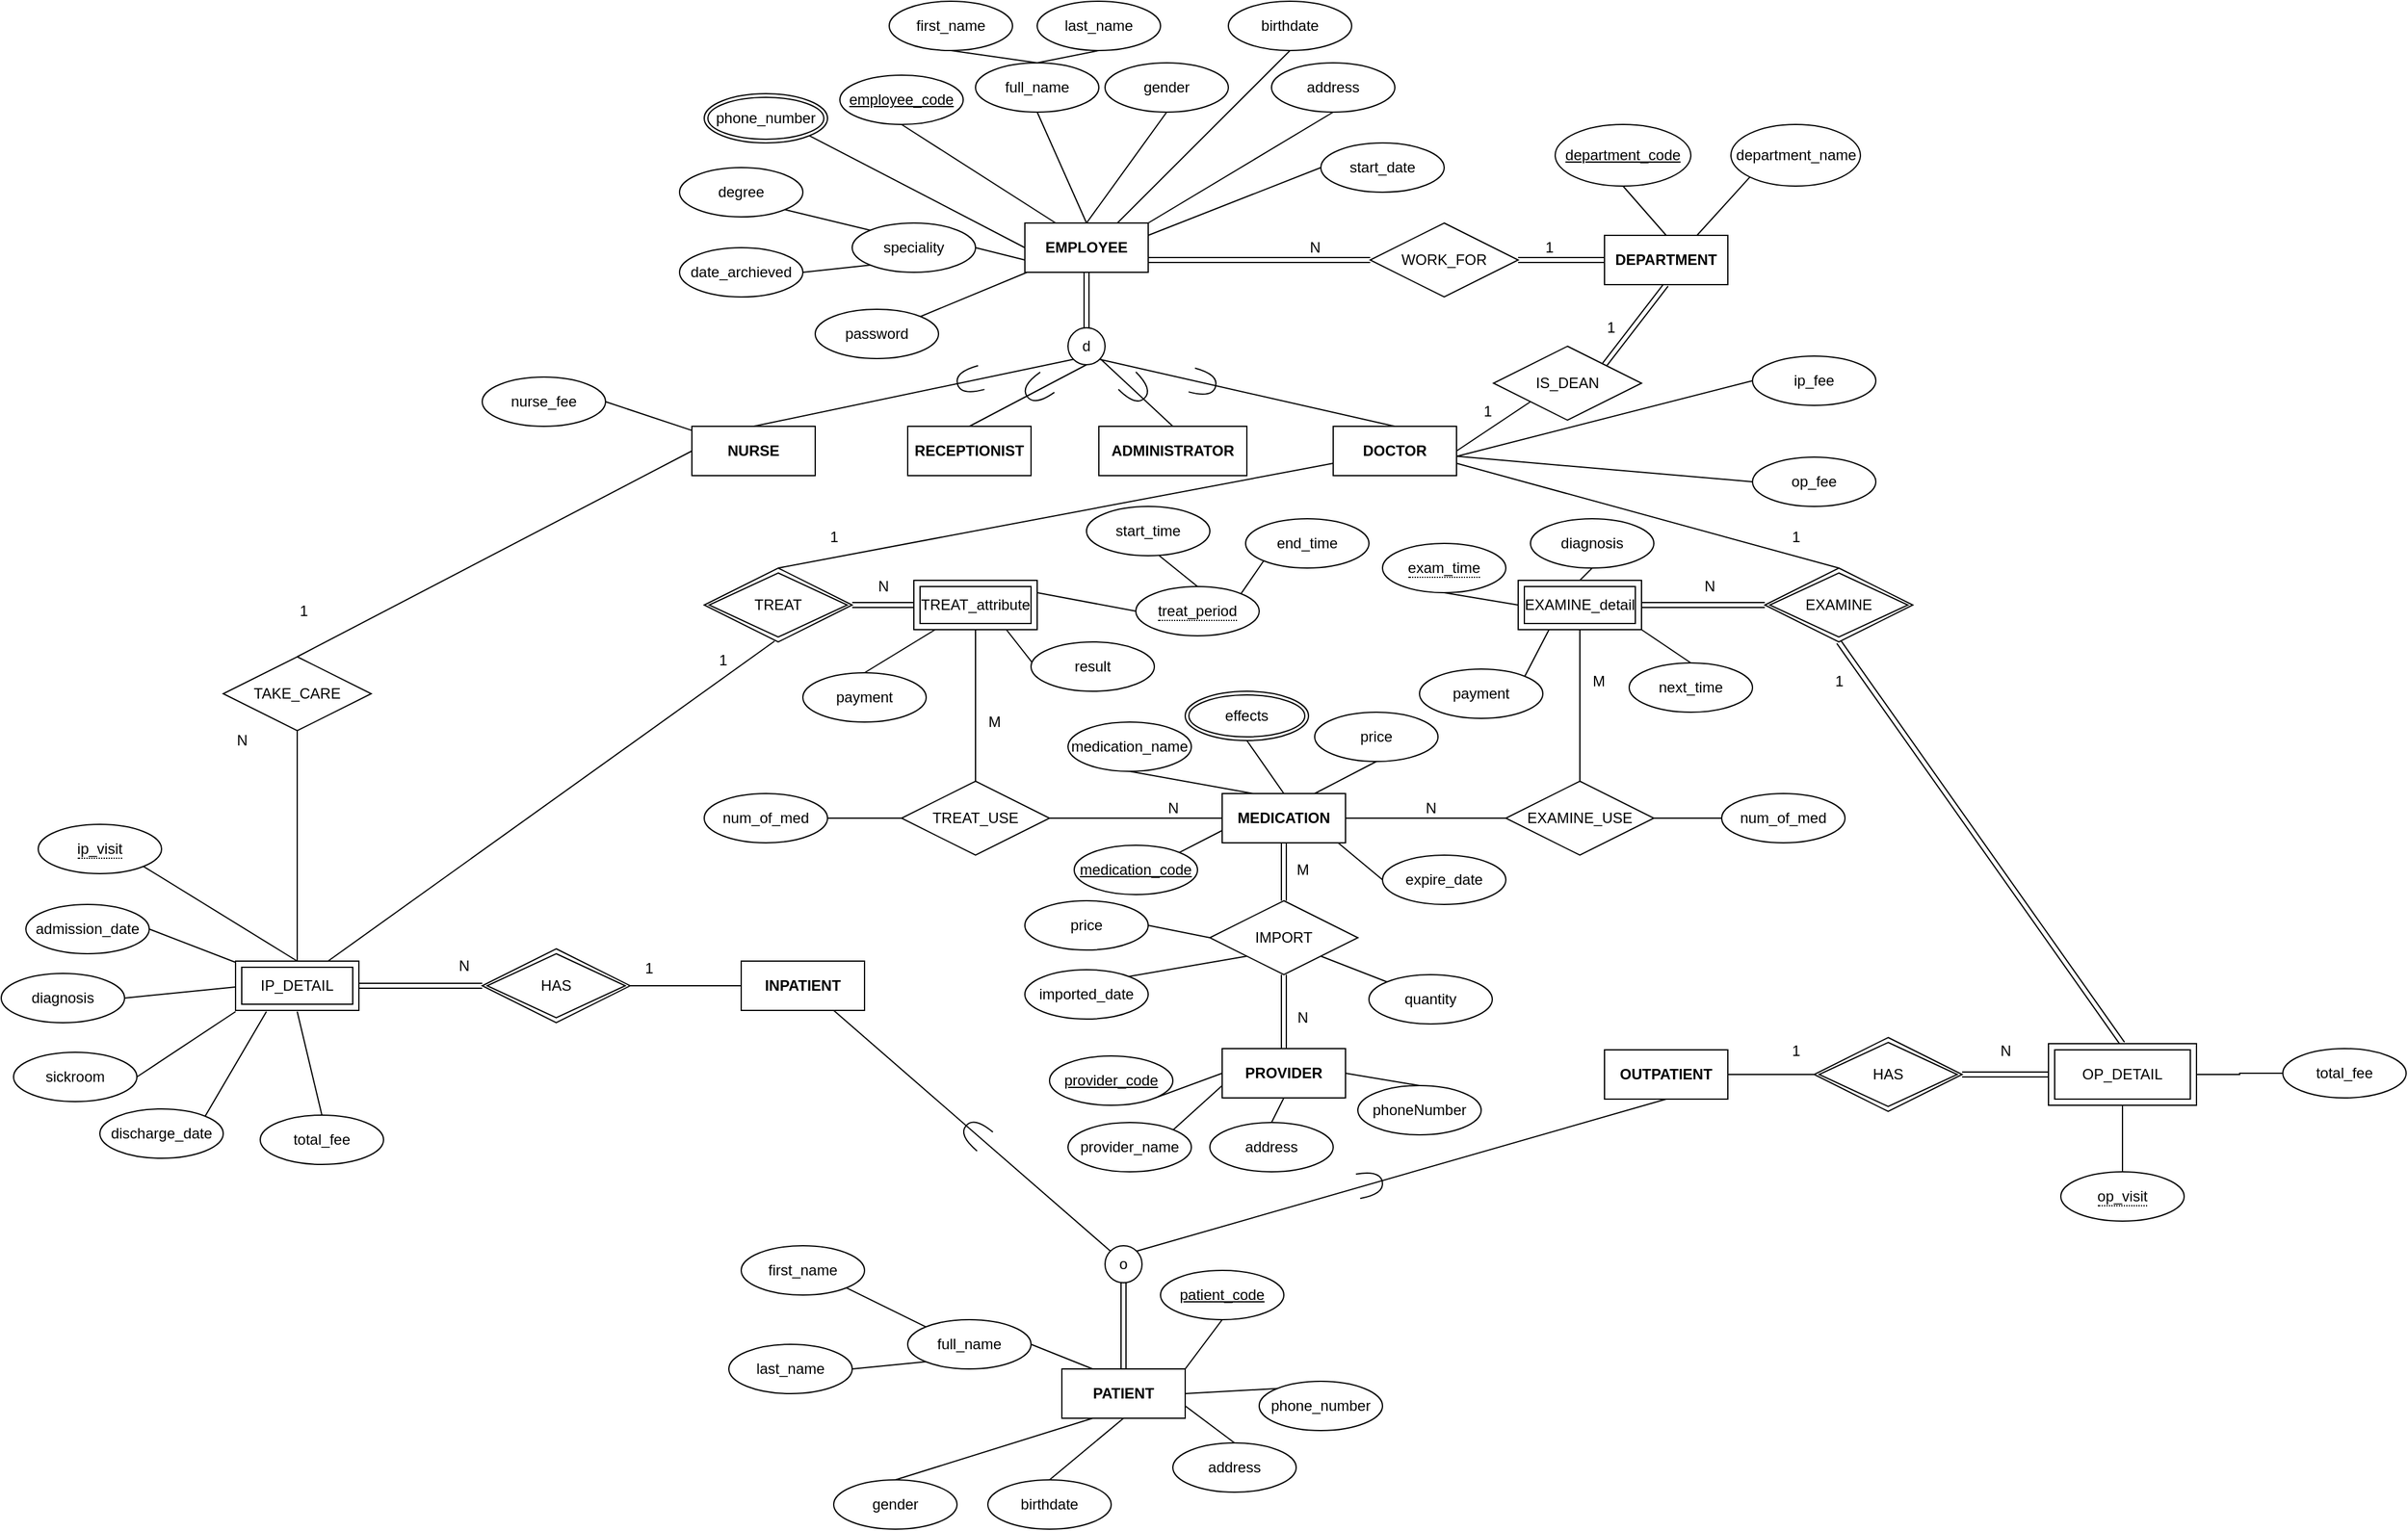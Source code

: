 <mxfile version="24.0.3" type="device" pages="2">
  <diagram id="cscA2HB-1wFijuhcXAHs" name="EERD">
    <mxGraphModel dx="2537" dy="908" grid="1" gridSize="10" guides="1" tooltips="1" connect="1" arrows="1" fold="1" page="1" pageScale="1" pageWidth="850" pageHeight="1100" math="0" shadow="0">
      <root>
        <mxCell id="0" />
        <mxCell id="1" parent="0" />
        <mxCell id="UbaJYVVex4F2PVmXb3_e-1" style="rounded=0;orthogonalLoop=1;jettySize=auto;html=1;exitX=0.5;exitY=1;exitDx=0;exitDy=0;entryX=0.5;entryY=0;entryDx=0;entryDy=0;endArrow=none;endFill=0;shape=link;" parent="1" source="UbaJYVVex4F2PVmXb3_e-3" target="UbaJYVVex4F2PVmXb3_e-30" edge="1">
          <mxGeometry relative="1" as="geometry" />
        </mxCell>
        <mxCell id="UbaJYVVex4F2PVmXb3_e-2" style="rounded=0;orthogonalLoop=1;jettySize=auto;html=1;exitX=1;exitY=0.75;exitDx=0;exitDy=0;entryX=0;entryY=0.5;entryDx=0;entryDy=0;endArrow=none;endFill=0;shape=link;" parent="1" source="UbaJYVVex4F2PVmXb3_e-3" target="UbaJYVVex4F2PVmXb3_e-41" edge="1">
          <mxGeometry relative="1" as="geometry" />
        </mxCell>
        <mxCell id="mdBiz5fz_deBN9XBG3oV-58" style="rounded=0;orthogonalLoop=1;jettySize=auto;html=1;entryX=1;entryY=0;entryDx=0;entryDy=0;endArrow=none;endFill=0;" parent="1" source="UbaJYVVex4F2PVmXb3_e-3" target="mdBiz5fz_deBN9XBG3oV-50" edge="1">
          <mxGeometry relative="1" as="geometry" />
        </mxCell>
        <mxCell id="UbaJYVVex4F2PVmXb3_e-3" value="EMPLOYEE" style="whiteSpace=wrap;html=1;align=center;fontStyle=1" parent="1" vertex="1">
          <mxGeometry x="530" y="210" width="100" height="40" as="geometry" />
        </mxCell>
        <mxCell id="UbaJYVVex4F2PVmXb3_e-4" style="rounded=0;orthogonalLoop=1;jettySize=auto;html=1;exitX=0.5;exitY=1;exitDx=0;exitDy=0;entryX=0.25;entryY=0;entryDx=0;entryDy=0;startArrow=none;startFill=0;endArrow=none;endFill=0;" parent="1" source="UbaJYVVex4F2PVmXb3_e-5" target="UbaJYVVex4F2PVmXb3_e-3" edge="1">
          <mxGeometry relative="1" as="geometry" />
        </mxCell>
        <mxCell id="UbaJYVVex4F2PVmXb3_e-5" value="employee_code" style="ellipse;whiteSpace=wrap;html=1;align=center;fontStyle=4;" parent="1" vertex="1">
          <mxGeometry x="380" y="90" width="100" height="40" as="geometry" />
        </mxCell>
        <mxCell id="UbaJYVVex4F2PVmXb3_e-6" style="rounded=0;orthogonalLoop=1;jettySize=auto;html=1;exitX=0.5;exitY=1;exitDx=0;exitDy=0;entryX=0.5;entryY=0;entryDx=0;entryDy=0;endArrow=none;endFill=0;" parent="1" source="UbaJYVVex4F2PVmXb3_e-8" target="UbaJYVVex4F2PVmXb3_e-3" edge="1">
          <mxGeometry relative="1" as="geometry" />
        </mxCell>
        <mxCell id="UbaJYVVex4F2PVmXb3_e-7" style="rounded=0;orthogonalLoop=1;jettySize=auto;html=1;exitX=0.5;exitY=0;exitDx=0;exitDy=0;entryX=0.5;entryY=1;entryDx=0;entryDy=0;endArrow=none;endFill=0;" parent="1" source="UbaJYVVex4F2PVmXb3_e-8" target="UbaJYVVex4F2PVmXb3_e-9" edge="1">
          <mxGeometry relative="1" as="geometry" />
        </mxCell>
        <mxCell id="UbaJYVVex4F2PVmXb3_e-8" value="full_name" style="ellipse;whiteSpace=wrap;html=1;align=center;" parent="1" vertex="1">
          <mxGeometry x="490" y="80" width="100" height="40" as="geometry" />
        </mxCell>
        <mxCell id="UbaJYVVex4F2PVmXb3_e-9" value="first_name" style="ellipse;whiteSpace=wrap;html=1;align=center;" parent="1" vertex="1">
          <mxGeometry x="420" y="30" width="100" height="40" as="geometry" />
        </mxCell>
        <mxCell id="UbaJYVVex4F2PVmXb3_e-10" style="rounded=0;orthogonalLoop=1;jettySize=auto;html=1;exitX=0.5;exitY=1;exitDx=0;exitDy=0;entryX=0.5;entryY=0;entryDx=0;entryDy=0;endArrow=none;endFill=0;" parent="1" source="UbaJYVVex4F2PVmXb3_e-11" target="UbaJYVVex4F2PVmXb3_e-8" edge="1">
          <mxGeometry relative="1" as="geometry" />
        </mxCell>
        <mxCell id="UbaJYVVex4F2PVmXb3_e-11" value="last_name" style="ellipse;whiteSpace=wrap;html=1;align=center;" parent="1" vertex="1">
          <mxGeometry x="540" y="30" width="100" height="40" as="geometry" />
        </mxCell>
        <mxCell id="UbaJYVVex4F2PVmXb3_e-12" style="rounded=0;orthogonalLoop=1;jettySize=auto;html=1;exitX=0.5;exitY=1;exitDx=0;exitDy=0;entryX=0.75;entryY=0;entryDx=0;entryDy=0;endArrow=none;endFill=0;" parent="1" source="UbaJYVVex4F2PVmXb3_e-13" target="UbaJYVVex4F2PVmXb3_e-3" edge="1">
          <mxGeometry relative="1" as="geometry" />
        </mxCell>
        <mxCell id="UbaJYVVex4F2PVmXb3_e-13" value="birthdate" style="ellipse;whiteSpace=wrap;html=1;align=center;" parent="1" vertex="1">
          <mxGeometry x="695" y="30" width="100" height="40" as="geometry" />
        </mxCell>
        <mxCell id="UbaJYVVex4F2PVmXb3_e-14" style="rounded=0;orthogonalLoop=1;jettySize=auto;html=1;exitX=0.5;exitY=1;exitDx=0;exitDy=0;entryX=0.5;entryY=0;entryDx=0;entryDy=0;endArrow=none;endFill=0;" parent="1" source="UbaJYVVex4F2PVmXb3_e-15" target="UbaJYVVex4F2PVmXb3_e-3" edge="1">
          <mxGeometry relative="1" as="geometry" />
        </mxCell>
        <mxCell id="UbaJYVVex4F2PVmXb3_e-15" value="gender" style="ellipse;whiteSpace=wrap;html=1;align=center;" parent="1" vertex="1">
          <mxGeometry x="595" y="80" width="100" height="40" as="geometry" />
        </mxCell>
        <mxCell id="UbaJYVVex4F2PVmXb3_e-16" style="rounded=0;orthogonalLoop=1;jettySize=auto;html=1;exitX=0.5;exitY=1;exitDx=0;exitDy=0;entryX=1;entryY=0;entryDx=0;entryDy=0;endArrow=none;endFill=0;" parent="1" source="UbaJYVVex4F2PVmXb3_e-17" target="UbaJYVVex4F2PVmXb3_e-3" edge="1">
          <mxGeometry relative="1" as="geometry" />
        </mxCell>
        <mxCell id="UbaJYVVex4F2PVmXb3_e-17" value="address" style="ellipse;whiteSpace=wrap;html=1;align=center;" parent="1" vertex="1">
          <mxGeometry x="730" y="80" width="100" height="40" as="geometry" />
        </mxCell>
        <mxCell id="UbaJYVVex4F2PVmXb3_e-18" style="rounded=0;orthogonalLoop=1;jettySize=auto;html=1;exitX=0;exitY=0.5;exitDx=0;exitDy=0;entryX=1;entryY=0.25;entryDx=0;entryDy=0;endArrow=none;endFill=0;" parent="1" source="UbaJYVVex4F2PVmXb3_e-19" target="UbaJYVVex4F2PVmXb3_e-3" edge="1">
          <mxGeometry relative="1" as="geometry" />
        </mxCell>
        <mxCell id="UbaJYVVex4F2PVmXb3_e-19" value="start_date" style="ellipse;whiteSpace=wrap;html=1;align=center;" parent="1" vertex="1">
          <mxGeometry x="770" y="145" width="100" height="40" as="geometry" />
        </mxCell>
        <mxCell id="UbaJYVVex4F2PVmXb3_e-20" style="rounded=0;orthogonalLoop=1;jettySize=auto;html=1;exitX=1;exitY=1;exitDx=0;exitDy=0;entryX=0;entryY=0.5;entryDx=0;entryDy=0;endArrow=none;endFill=0;" parent="1" source="UbaJYVVex4F2PVmXb3_e-21" target="UbaJYVVex4F2PVmXb3_e-3" edge="1">
          <mxGeometry relative="1" as="geometry" />
        </mxCell>
        <mxCell id="UbaJYVVex4F2PVmXb3_e-21" value="phone_number" style="ellipse;shape=doubleEllipse;margin=3;whiteSpace=wrap;html=1;align=center;fontStyle=0" parent="1" vertex="1">
          <mxGeometry x="270" y="105" width="100" height="40" as="geometry" />
        </mxCell>
        <mxCell id="UbaJYVVex4F2PVmXb3_e-22" style="rounded=0;orthogonalLoop=1;jettySize=auto;html=1;exitX=1;exitY=0.5;exitDx=0;exitDy=0;entryX=0;entryY=0.75;entryDx=0;entryDy=0;endArrow=none;endFill=0;" parent="1" source="UbaJYVVex4F2PVmXb3_e-23" target="UbaJYVVex4F2PVmXb3_e-3" edge="1">
          <mxGeometry relative="1" as="geometry" />
        </mxCell>
        <mxCell id="UbaJYVVex4F2PVmXb3_e-23" value="speciality" style="ellipse;whiteSpace=wrap;html=1;align=center;" parent="1" vertex="1">
          <mxGeometry x="390" y="210" width="100" height="40" as="geometry" />
        </mxCell>
        <mxCell id="UbaJYVVex4F2PVmXb3_e-24" style="rounded=0;orthogonalLoop=1;jettySize=auto;html=1;exitX=1;exitY=1;exitDx=0;exitDy=0;entryX=0;entryY=0;entryDx=0;entryDy=0;endArrow=none;endFill=0;" parent="1" source="UbaJYVVex4F2PVmXb3_e-25" target="UbaJYVVex4F2PVmXb3_e-23" edge="1">
          <mxGeometry relative="1" as="geometry" />
        </mxCell>
        <mxCell id="UbaJYVVex4F2PVmXb3_e-25" value="degree" style="ellipse;whiteSpace=wrap;html=1;align=center;" parent="1" vertex="1">
          <mxGeometry x="250" y="165" width="100" height="40" as="geometry" />
        </mxCell>
        <mxCell id="UbaJYVVex4F2PVmXb3_e-26" style="rounded=0;orthogonalLoop=1;jettySize=auto;html=1;exitX=1;exitY=0.5;exitDx=0;exitDy=0;entryX=0;entryY=1;entryDx=0;entryDy=0;endArrow=none;endFill=0;" parent="1" source="UbaJYVVex4F2PVmXb3_e-27" target="UbaJYVVex4F2PVmXb3_e-23" edge="1">
          <mxGeometry relative="1" as="geometry" />
        </mxCell>
        <mxCell id="UbaJYVVex4F2PVmXb3_e-27" value="date_archieved" style="ellipse;whiteSpace=wrap;html=1;align=center;" parent="1" vertex="1">
          <mxGeometry x="250" y="230" width="100" height="40" as="geometry" />
        </mxCell>
        <mxCell id="UbaJYVVex4F2PVmXb3_e-28" style="rounded=0;orthogonalLoop=1;jettySize=auto;html=1;exitX=1;exitY=1;exitDx=0;exitDy=0;entryX=0.5;entryY=0;entryDx=0;entryDy=0;endArrow=none;endFill=0;" parent="1" source="UbaJYVVex4F2PVmXb3_e-30" target="UbaJYVVex4F2PVmXb3_e-33" edge="1">
          <mxGeometry relative="1" as="geometry" />
        </mxCell>
        <mxCell id="UbaJYVVex4F2PVmXb3_e-29" style="rounded=0;orthogonalLoop=1;jettySize=auto;html=1;exitX=0;exitY=1;exitDx=0;exitDy=0;endArrow=none;endFill=0;entryX=0.5;entryY=0;entryDx=0;entryDy=0;" parent="1" source="UbaJYVVex4F2PVmXb3_e-30" target="UbaJYVVex4F2PVmXb3_e-35" edge="1">
          <mxGeometry relative="1" as="geometry" />
        </mxCell>
        <mxCell id="UbaJYVVex4F2PVmXb3_e-30" value="d" style="ellipse;whiteSpace=wrap;html=1;aspect=fixed;" parent="1" vertex="1">
          <mxGeometry x="565" y="295" width="30" height="30" as="geometry" />
        </mxCell>
        <mxCell id="UbaJYVVex4F2PVmXb3_e-31" style="rounded=0;orthogonalLoop=1;jettySize=auto;html=1;exitX=1;exitY=0.75;exitDx=0;exitDy=0;entryX=0.5;entryY=0;entryDx=0;entryDy=0;endArrow=none;endFill=0;" parent="1" source="UbaJYVVex4F2PVmXb3_e-33" target="UbaJYVVex4F2PVmXb3_e-120" edge="1">
          <mxGeometry relative="1" as="geometry">
            <mxPoint x="1460" y="562" as="targetPoint" />
          </mxGeometry>
        </mxCell>
        <mxCell id="UbaJYVVex4F2PVmXb3_e-32" style="rounded=0;orthogonalLoop=1;jettySize=auto;html=1;exitX=0;exitY=0.75;exitDx=0;exitDy=0;entryX=0.5;entryY=0;entryDx=0;entryDy=0;endArrow=none;endFill=0;" parent="1" source="UbaJYVVex4F2PVmXb3_e-33" target="UbaJYVVex4F2PVmXb3_e-136" edge="1">
          <mxGeometry relative="1" as="geometry">
            <mxPoint x="160.0" y="526" as="targetPoint" />
          </mxGeometry>
        </mxCell>
        <mxCell id="mdBiz5fz_deBN9XBG3oV-71" style="rounded=0;orthogonalLoop=1;jettySize=auto;html=1;entryX=0;entryY=0.5;entryDx=0;entryDy=0;endArrow=none;endFill=0;exitX=0.981;exitY=0.621;exitDx=0;exitDy=0;exitPerimeter=0;" parent="1" source="UbaJYVVex4F2PVmXb3_e-33" target="mdBiz5fz_deBN9XBG3oV-70" edge="1">
          <mxGeometry relative="1" as="geometry" />
        </mxCell>
        <mxCell id="mdBiz5fz_deBN9XBG3oV-74" style="rounded=0;orthogonalLoop=1;jettySize=auto;html=1;entryX=0;entryY=0.5;entryDx=0;entryDy=0;endArrow=none;endFill=0;" parent="1" source="UbaJYVVex4F2PVmXb3_e-33" target="mdBiz5fz_deBN9XBG3oV-73" edge="1">
          <mxGeometry relative="1" as="geometry" />
        </mxCell>
        <mxCell id="UbaJYVVex4F2PVmXb3_e-33" value="&lt;b&gt;DOCTOR&lt;/b&gt;" style="whiteSpace=wrap;html=1;align=center;" parent="1" vertex="1">
          <mxGeometry x="780" y="375" width="100" height="40" as="geometry" />
        </mxCell>
        <mxCell id="UbaJYVVex4F2PVmXb3_e-34" style="rounded=0;orthogonalLoop=1;jettySize=auto;html=1;exitX=0;exitY=0.5;exitDx=0;exitDy=0;entryX=0.5;entryY=0;entryDx=0;entryDy=0;endArrow=none;endFill=0;" parent="1" source="UbaJYVVex4F2PVmXb3_e-35" target="UbaJYVVex4F2PVmXb3_e-83" edge="1">
          <mxGeometry relative="1" as="geometry" />
        </mxCell>
        <mxCell id="mdBiz5fz_deBN9XBG3oV-62" style="rounded=0;orthogonalLoop=1;jettySize=auto;html=1;entryX=1;entryY=0.5;entryDx=0;entryDy=0;endArrow=none;endFill=0;" parent="1" source="UbaJYVVex4F2PVmXb3_e-35" target="mdBiz5fz_deBN9XBG3oV-61" edge="1">
          <mxGeometry relative="1" as="geometry" />
        </mxCell>
        <mxCell id="UbaJYVVex4F2PVmXb3_e-35" value="&lt;b&gt;NURSE&lt;/b&gt;" style="whiteSpace=wrap;html=1;align=center;" parent="1" vertex="1">
          <mxGeometry x="260" y="375" width="100" height="40" as="geometry" />
        </mxCell>
        <mxCell id="UbaJYVVex4F2PVmXb3_e-36" value="" style="shape=requiredInterface;html=1;verticalLabelPosition=bottom;sketch=0;rotation=15;" parent="1" vertex="1">
          <mxGeometry x="665" y="330" width="20" height="20" as="geometry" />
        </mxCell>
        <mxCell id="UbaJYVVex4F2PVmXb3_e-37" value="" style="shape=requiredInterface;html=1;verticalLabelPosition=bottom;sketch=0;rotation=-195;" parent="1" vertex="1">
          <mxGeometry x="475" y="328" width="20" height="20" as="geometry" />
        </mxCell>
        <mxCell id="UbaJYVVex4F2PVmXb3_e-38" style="rounded=0;orthogonalLoop=1;jettySize=auto;html=1;exitX=0.5;exitY=1;exitDx=0;exitDy=0;entryX=1;entryY=0;entryDx=0;entryDy=0;endArrow=none;endFill=0;shape=link;" parent="1" source="UbaJYVVex4F2PVmXb3_e-39" target="UbaJYVVex4F2PVmXb3_e-45" edge="1">
          <mxGeometry relative="1" as="geometry" />
        </mxCell>
        <mxCell id="UbaJYVVex4F2PVmXb3_e-39" value="&lt;b&gt;DEPARTMENT&lt;/b&gt;" style="whiteSpace=wrap;html=1;align=center;" parent="1" vertex="1">
          <mxGeometry x="1000" y="220" width="100" height="40" as="geometry" />
        </mxCell>
        <mxCell id="UbaJYVVex4F2PVmXb3_e-40" style="rounded=0;orthogonalLoop=1;jettySize=auto;html=1;exitX=1;exitY=0.5;exitDx=0;exitDy=0;entryX=0;entryY=0.5;entryDx=0;entryDy=0;endArrow=none;endFill=0;shape=link;" parent="1" source="UbaJYVVex4F2PVmXb3_e-41" target="UbaJYVVex4F2PVmXb3_e-39" edge="1">
          <mxGeometry relative="1" as="geometry" />
        </mxCell>
        <mxCell id="UbaJYVVex4F2PVmXb3_e-41" value="WORK_FOR" style="shape=rhombus;perimeter=rhombusPerimeter;whiteSpace=wrap;html=1;align=center;" parent="1" vertex="1">
          <mxGeometry x="810" y="210" width="120" height="60" as="geometry" />
        </mxCell>
        <mxCell id="UbaJYVVex4F2PVmXb3_e-42" value="N" style="text;html=1;align=center;verticalAlign=middle;resizable=0;points=[];autosize=1;" parent="1" vertex="1">
          <mxGeometry x="750" y="215" width="30" height="30" as="geometry" />
        </mxCell>
        <mxCell id="UbaJYVVex4F2PVmXb3_e-43" value="1" style="text;html=1;align=center;verticalAlign=middle;resizable=0;points=[];autosize=1;" parent="1" vertex="1">
          <mxGeometry x="940" y="215" width="30" height="30" as="geometry" />
        </mxCell>
        <mxCell id="UbaJYVVex4F2PVmXb3_e-44" style="rounded=0;orthogonalLoop=1;jettySize=auto;html=1;exitX=0;exitY=1;exitDx=0;exitDy=0;entryX=1;entryY=0.5;entryDx=0;entryDy=0;endArrow=none;endFill=0;" parent="1" source="UbaJYVVex4F2PVmXb3_e-45" target="UbaJYVVex4F2PVmXb3_e-33" edge="1">
          <mxGeometry relative="1" as="geometry" />
        </mxCell>
        <mxCell id="UbaJYVVex4F2PVmXb3_e-45" value="IS_DEAN" style="shape=rhombus;perimeter=rhombusPerimeter;whiteSpace=wrap;html=1;align=center;" parent="1" vertex="1">
          <mxGeometry x="910" y="310" width="120" height="60" as="geometry" />
        </mxCell>
        <mxCell id="UbaJYVVex4F2PVmXb3_e-46" value="1" style="text;html=1;align=center;verticalAlign=middle;resizable=0;points=[];autosize=1;" parent="1" vertex="1">
          <mxGeometry x="990" y="280" width="30" height="30" as="geometry" />
        </mxCell>
        <mxCell id="UbaJYVVex4F2PVmXb3_e-47" value="1" style="text;html=1;align=center;verticalAlign=middle;resizable=0;points=[];autosize=1;" parent="1" vertex="1">
          <mxGeometry x="890" y="348" width="30" height="30" as="geometry" />
        </mxCell>
        <mxCell id="UbaJYVVex4F2PVmXb3_e-48" style="rounded=0;orthogonalLoop=1;jettySize=auto;html=1;exitX=0.25;exitY=1;exitDx=0;exitDy=0;entryX=0.5;entryY=0;entryDx=0;entryDy=0;endArrow=none;endFill=0;" parent="1" source="UbaJYVVex4F2PVmXb3_e-53" target="UbaJYVVex4F2PVmXb3_e-60" edge="1">
          <mxGeometry relative="1" as="geometry" />
        </mxCell>
        <mxCell id="UbaJYVVex4F2PVmXb3_e-49" style="rounded=0;orthogonalLoop=1;jettySize=auto;html=1;exitX=0.5;exitY=1;exitDx=0;exitDy=0;entryX=0.5;entryY=0;entryDx=0;entryDy=0;endArrow=none;endFill=0;" parent="1" source="UbaJYVVex4F2PVmXb3_e-53" target="UbaJYVVex4F2PVmXb3_e-61" edge="1">
          <mxGeometry relative="1" as="geometry" />
        </mxCell>
        <mxCell id="UbaJYVVex4F2PVmXb3_e-50" style="rounded=0;orthogonalLoop=1;jettySize=auto;html=1;exitX=1;exitY=0.75;exitDx=0;exitDy=0;entryX=0.5;entryY=0;entryDx=0;entryDy=0;endArrow=none;endFill=0;" parent="1" source="UbaJYVVex4F2PVmXb3_e-53" target="UbaJYVVex4F2PVmXb3_e-62" edge="1">
          <mxGeometry relative="1" as="geometry" />
        </mxCell>
        <mxCell id="UbaJYVVex4F2PVmXb3_e-51" style="rounded=0;orthogonalLoop=1;jettySize=auto;html=1;exitX=1;exitY=0.5;exitDx=0;exitDy=0;entryX=0;entryY=0;entryDx=0;entryDy=0;endArrow=none;endFill=0;" parent="1" source="UbaJYVVex4F2PVmXb3_e-53" target="UbaJYVVex4F2PVmXb3_e-63" edge="1">
          <mxGeometry relative="1" as="geometry" />
        </mxCell>
        <mxCell id="UbaJYVVex4F2PVmXb3_e-52" style="rounded=0;orthogonalLoop=1;jettySize=auto;html=1;exitX=1;exitY=0;exitDx=0;exitDy=0;entryX=0.5;entryY=1;entryDx=0;entryDy=0;endArrow=none;endFill=0;" parent="1" source="UbaJYVVex4F2PVmXb3_e-53" target="UbaJYVVex4F2PVmXb3_e-149" edge="1">
          <mxGeometry relative="1" as="geometry">
            <mxPoint x="700" y="1110" as="targetPoint" />
          </mxGeometry>
        </mxCell>
        <mxCell id="UbaJYVVex4F2PVmXb3_e-53" value="&lt;b&gt;PATIENT&lt;/b&gt;" style="whiteSpace=wrap;html=1;align=center;" parent="1" vertex="1">
          <mxGeometry x="560" y="1140" width="100" height="40" as="geometry" />
        </mxCell>
        <mxCell id="UbaJYVVex4F2PVmXb3_e-54" style="rounded=0;orthogonalLoop=1;jettySize=auto;html=1;exitX=1;exitY=0.5;exitDx=0;exitDy=0;entryX=0.25;entryY=0;entryDx=0;entryDy=0;endArrow=none;endFill=0;" parent="1" source="UbaJYVVex4F2PVmXb3_e-55" target="UbaJYVVex4F2PVmXb3_e-53" edge="1">
          <mxGeometry relative="1" as="geometry" />
        </mxCell>
        <mxCell id="UbaJYVVex4F2PVmXb3_e-55" value="full_name" style="ellipse;whiteSpace=wrap;html=1;align=center;" parent="1" vertex="1">
          <mxGeometry x="435" y="1100" width="100" height="40" as="geometry" />
        </mxCell>
        <mxCell id="UbaJYVVex4F2PVmXb3_e-56" style="rounded=0;orthogonalLoop=1;jettySize=auto;html=1;exitX=1;exitY=1;exitDx=0;exitDy=0;entryX=0;entryY=0;entryDx=0;entryDy=0;endArrow=none;endFill=0;" parent="1" source="UbaJYVVex4F2PVmXb3_e-57" target="UbaJYVVex4F2PVmXb3_e-55" edge="1">
          <mxGeometry relative="1" as="geometry" />
        </mxCell>
        <mxCell id="UbaJYVVex4F2PVmXb3_e-57" value="first_name" style="ellipse;whiteSpace=wrap;html=1;align=center;" parent="1" vertex="1">
          <mxGeometry x="300" y="1040" width="100" height="40" as="geometry" />
        </mxCell>
        <mxCell id="UbaJYVVex4F2PVmXb3_e-58" style="rounded=0;orthogonalLoop=1;jettySize=auto;html=1;exitX=1;exitY=0.5;exitDx=0;exitDy=0;entryX=0;entryY=1;entryDx=0;entryDy=0;endArrow=none;endFill=0;" parent="1" source="UbaJYVVex4F2PVmXb3_e-59" target="UbaJYVVex4F2PVmXb3_e-55" edge="1">
          <mxGeometry relative="1" as="geometry" />
        </mxCell>
        <mxCell id="UbaJYVVex4F2PVmXb3_e-59" value="last_name" style="ellipse;whiteSpace=wrap;html=1;align=center;" parent="1" vertex="1">
          <mxGeometry x="290" y="1120" width="100" height="40" as="geometry" />
        </mxCell>
        <mxCell id="UbaJYVVex4F2PVmXb3_e-60" value="gender" style="ellipse;whiteSpace=wrap;html=1;align=center;" parent="1" vertex="1">
          <mxGeometry x="375" y="1230" width="100" height="40" as="geometry" />
        </mxCell>
        <mxCell id="UbaJYVVex4F2PVmXb3_e-61" value="birthdate" style="ellipse;whiteSpace=wrap;html=1;align=center;" parent="1" vertex="1">
          <mxGeometry x="500" y="1230" width="100" height="40" as="geometry" />
        </mxCell>
        <mxCell id="UbaJYVVex4F2PVmXb3_e-62" value="address" style="ellipse;whiteSpace=wrap;html=1;align=center;" parent="1" vertex="1">
          <mxGeometry x="650" y="1200" width="100" height="40" as="geometry" />
        </mxCell>
        <mxCell id="UbaJYVVex4F2PVmXb3_e-63" value="phone_number" style="ellipse;whiteSpace=wrap;html=1;align=center;fontStyle=0;" parent="1" vertex="1">
          <mxGeometry x="720" y="1150" width="100" height="40" as="geometry" />
        </mxCell>
        <mxCell id="UbaJYVVex4F2PVmXb3_e-64" style="rounded=0;orthogonalLoop=1;jettySize=auto;html=1;exitX=0.5;exitY=1;exitDx=0;exitDy=0;entryX=1;entryY=0;entryDx=0;entryDy=0;endArrow=none;endFill=0;" parent="1" source="UbaJYVVex4F2PVmXb3_e-66" target="UbaJYVVex4F2PVmXb3_e-69" edge="1">
          <mxGeometry relative="1" as="geometry" />
        </mxCell>
        <mxCell id="UbaJYVVex4F2PVmXb3_e-65" style="edgeStyle=orthogonalEdgeStyle;rounded=0;orthogonalLoop=1;jettySize=auto;html=1;entryX=0;entryY=0.5;entryDx=0;entryDy=0;endArrow=none;endFill=0;" parent="1" source="UbaJYVVex4F2PVmXb3_e-66" target="UbaJYVVex4F2PVmXb3_e-175" edge="1">
          <mxGeometry relative="1" as="geometry" />
        </mxCell>
        <mxCell id="UbaJYVVex4F2PVmXb3_e-66" value="&lt;b&gt;OUTPATIENT&lt;br&gt;&lt;/b&gt;" style="whiteSpace=wrap;html=1;align=center;" parent="1" vertex="1">
          <mxGeometry x="1000" y="881" width="100" height="40" as="geometry" />
        </mxCell>
        <mxCell id="UbaJYVVex4F2PVmXb3_e-67" style="rounded=0;orthogonalLoop=1;jettySize=auto;html=1;exitX=0.75;exitY=1;exitDx=0;exitDy=0;entryX=0;entryY=0;entryDx=0;entryDy=0;endArrow=none;endFill=0;" parent="1" source="UbaJYVVex4F2PVmXb3_e-166" target="UbaJYVVex4F2PVmXb3_e-69" edge="1">
          <mxGeometry relative="1" as="geometry">
            <mxPoint x="375" y="847" as="sourcePoint" />
          </mxGeometry>
        </mxCell>
        <mxCell id="UbaJYVVex4F2PVmXb3_e-68" style="rounded=0;orthogonalLoop=1;jettySize=auto;html=1;exitX=0.5;exitY=1;exitDx=0;exitDy=0;entryX=0.5;entryY=0;entryDx=0;entryDy=0;endArrow=none;endFill=0;shape=link;" parent="1" source="UbaJYVVex4F2PVmXb3_e-69" target="UbaJYVVex4F2PVmXb3_e-53" edge="1">
          <mxGeometry relative="1" as="geometry" />
        </mxCell>
        <mxCell id="UbaJYVVex4F2PVmXb3_e-69" value="o" style="ellipse;whiteSpace=wrap;html=1;aspect=fixed;" parent="1" vertex="1">
          <mxGeometry x="595" y="1040" width="30" height="30" as="geometry" />
        </mxCell>
        <mxCell id="UbaJYVVex4F2PVmXb3_e-70" value="" style="shape=requiredInterface;html=1;verticalLabelPosition=bottom;sketch=0;rotation=-140;" parent="1" vertex="1">
          <mxGeometry x="480" y="939" width="20" height="20" as="geometry" />
        </mxCell>
        <mxCell id="UbaJYVVex4F2PVmXb3_e-71" value="" style="shape=requiredInterface;html=1;verticalLabelPosition=bottom;sketch=0;rotation=-10;" parent="1" vertex="1">
          <mxGeometry x="800" y="980" width="20" height="20" as="geometry" />
        </mxCell>
        <mxCell id="UbaJYVVex4F2PVmXb3_e-72" style="rounded=0;orthogonalLoop=1;jettySize=auto;html=1;exitX=0.5;exitY=1;exitDx=0;exitDy=0;entryX=0.5;entryY=0;entryDx=0;entryDy=0;endArrow=none;endFill=0;shape=link;" parent="1" source="UbaJYVVex4F2PVmXb3_e-120" target="UbaJYVVex4F2PVmXb3_e-177" edge="1">
          <mxGeometry relative="1" as="geometry">
            <mxPoint x="1550" y="622" as="sourcePoint" />
          </mxGeometry>
        </mxCell>
        <mxCell id="UbaJYVVex4F2PVmXb3_e-73" style="rounded=0;orthogonalLoop=1;jettySize=auto;html=1;exitX=0;exitY=0.5;exitDx=0;exitDy=0;entryX=1;entryY=0.5;entryDx=0;entryDy=0;endArrow=none;endFill=0;shape=link;" parent="1" source="UbaJYVVex4F2PVmXb3_e-120" target="UbaJYVVex4F2PVmXb3_e-123" edge="1">
          <mxGeometry relative="1" as="geometry">
            <mxPoint x="1490" y="592" as="sourcePoint" />
            <mxPoint x="1065.0" y="592" as="targetPoint" />
          </mxGeometry>
        </mxCell>
        <mxCell id="UbaJYVVex4F2PVmXb3_e-74" value="1" style="text;html=1;align=center;verticalAlign=middle;resizable=0;points=[];autosize=1;" parent="1" vertex="1">
          <mxGeometry x="1140" y="450" width="30" height="30" as="geometry" />
        </mxCell>
        <mxCell id="UbaJYVVex4F2PVmXb3_e-75" value="1" style="text;html=1;align=center;verticalAlign=middle;resizable=0;points=[];autosize=1;" parent="1" vertex="1">
          <mxGeometry x="1175" y="567" width="30" height="30" as="geometry" />
        </mxCell>
        <mxCell id="UbaJYVVex4F2PVmXb3_e-76" style="rounded=0;orthogonalLoop=1;jettySize=auto;html=1;exitX=0.5;exitY=1;exitDx=0;exitDy=0;endArrow=none;endFill=0;entryX=0.5;entryY=0;entryDx=0;entryDy=0;" parent="1" source="UbaJYVVex4F2PVmXb3_e-77" target="UbaJYVVex4F2PVmXb3_e-123" edge="1">
          <mxGeometry relative="1" as="geometry">
            <mxPoint x="1010" y="500" as="targetPoint" />
          </mxGeometry>
        </mxCell>
        <mxCell id="UbaJYVVex4F2PVmXb3_e-77" value="diagnosis" style="ellipse;whiteSpace=wrap;html=1;align=center;" parent="1" vertex="1">
          <mxGeometry x="940" y="450" width="100" height="40" as="geometry" />
        </mxCell>
        <mxCell id="UbaJYVVex4F2PVmXb3_e-78" style="rounded=0;orthogonalLoop=1;jettySize=auto;html=1;exitX=0.5;exitY=0;exitDx=0;exitDy=0;entryX=1;entryY=1;entryDx=0;entryDy=0;endArrow=none;endFill=0;" parent="1" source="UbaJYVVex4F2PVmXb3_e-79" target="UbaJYVVex4F2PVmXb3_e-123" edge="1">
          <mxGeometry relative="1" as="geometry">
            <mxPoint x="1150.146" y="606.226" as="targetPoint" />
          </mxGeometry>
        </mxCell>
        <mxCell id="UbaJYVVex4F2PVmXb3_e-79" value="next_time" style="ellipse;whiteSpace=wrap;html=1;align=center;" parent="1" vertex="1">
          <mxGeometry x="1020" y="567" width="100" height="40" as="geometry" />
        </mxCell>
        <mxCell id="UbaJYVVex4F2PVmXb3_e-80" style="rounded=0;orthogonalLoop=1;jettySize=auto;html=1;exitX=1;exitY=0;exitDx=0;exitDy=0;entryX=0.25;entryY=1;entryDx=0;entryDy=0;endArrow=none;endFill=0;" parent="1" source="UbaJYVVex4F2PVmXb3_e-81" target="UbaJYVVex4F2PVmXb3_e-123" edge="1">
          <mxGeometry relative="1" as="geometry">
            <mxPoint x="1115" y="612" as="targetPoint" />
          </mxGeometry>
        </mxCell>
        <mxCell id="UbaJYVVex4F2PVmXb3_e-81" value="payment" style="ellipse;whiteSpace=wrap;html=1;align=center;" parent="1" vertex="1">
          <mxGeometry x="850" y="572" width="100" height="40" as="geometry" />
        </mxCell>
        <mxCell id="UbaJYVVex4F2PVmXb3_e-82" style="rounded=0;orthogonalLoop=1;jettySize=auto;html=1;exitX=0.5;exitY=1;exitDx=0;exitDy=0;entryX=0.5;entryY=0;entryDx=0;entryDy=0;endArrow=none;endFill=0;" parent="1" source="UbaJYVVex4F2PVmXb3_e-83" target="UbaJYVVex4F2PVmXb3_e-165" edge="1">
          <mxGeometry relative="1" as="geometry">
            <mxPoint x="130" y="622" as="sourcePoint" />
            <mxPoint x="325" y="807" as="targetPoint" />
          </mxGeometry>
        </mxCell>
        <mxCell id="UbaJYVVex4F2PVmXb3_e-83" value="TAKE_CARE" style="shape=rhombus;perimeter=rhombusPerimeter;whiteSpace=wrap;html=1;align=center;" parent="1" vertex="1">
          <mxGeometry x="-120" y="562" width="120" height="60" as="geometry" />
        </mxCell>
        <mxCell id="UbaJYVVex4F2PVmXb3_e-84" value="1" style="text;html=1;align=center;verticalAlign=middle;resizable=0;points=[];autosize=1;" parent="1" vertex="1">
          <mxGeometry x="-70" y="510" width="30" height="30" as="geometry" />
        </mxCell>
        <mxCell id="UbaJYVVex4F2PVmXb3_e-85" style="rounded=0;orthogonalLoop=1;jettySize=auto;html=1;exitX=0.475;exitY=0.99;exitDx=0;exitDy=0;entryX=0.75;entryY=0;entryDx=0;entryDy=0;endArrow=none;endFill=0;exitPerimeter=0;" parent="1" source="UbaJYVVex4F2PVmXb3_e-136" target="UbaJYVVex4F2PVmXb3_e-165" edge="1">
          <mxGeometry relative="1" as="geometry">
            <mxPoint x="160.0" y="586" as="sourcePoint" />
            <mxPoint x="350" y="807" as="targetPoint" />
          </mxGeometry>
        </mxCell>
        <mxCell id="UbaJYVVex4F2PVmXb3_e-86" style="rounded=0;orthogonalLoop=1;jettySize=auto;html=1;exitX=0;exitY=1;exitDx=0;exitDy=0;entryX=0.75;entryY=1;entryDx=0;entryDy=0;endArrow=none;endFill=0;" parent="1" source="UbaJYVVex4F2PVmXb3_e-87" target="UbaJYVVex4F2PVmXb3_e-134" edge="1">
          <mxGeometry relative="1" as="geometry" />
        </mxCell>
        <mxCell id="UbaJYVVex4F2PVmXb3_e-87" value="result" style="ellipse;whiteSpace=wrap;html=1;align=center;" parent="1" vertex="1">
          <mxGeometry x="535" y="550" width="100" height="40" as="geometry" />
        </mxCell>
        <mxCell id="UbaJYVVex4F2PVmXb3_e-88" style="rounded=0;orthogonalLoop=1;jettySize=auto;html=1;exitX=0.5;exitY=0;exitDx=0;exitDy=0;entryX=0.5;entryY=1;entryDx=0;entryDy=0;endArrow=none;endFill=0;" parent="1" edge="1">
          <mxGeometry relative="1" as="geometry">
            <mxPoint x="670.0" y="505" as="sourcePoint" />
            <mxPoint x="639" y="480" as="targetPoint" />
          </mxGeometry>
        </mxCell>
        <mxCell id="UbaJYVVex4F2PVmXb3_e-89" style="rounded=0;orthogonalLoop=1;jettySize=auto;html=1;exitX=1;exitY=0;exitDx=0;exitDy=0;entryX=0;entryY=1;entryDx=0;entryDy=0;endArrow=none;endFill=0;" parent="1" target="UbaJYVVex4F2PVmXb3_e-90" edge="1">
          <mxGeometry relative="1" as="geometry">
            <mxPoint x="705.28" y="510.828" as="sourcePoint" />
          </mxGeometry>
        </mxCell>
        <mxCell id="UbaJYVVex4F2PVmXb3_e-90" value="end_time" style="ellipse;whiteSpace=wrap;html=1;align=center;" parent="1" vertex="1">
          <mxGeometry x="709" y="450" width="100" height="40" as="geometry" />
        </mxCell>
        <mxCell id="UbaJYVVex4F2PVmXb3_e-91" style="rounded=0;orthogonalLoop=1;jettySize=auto;html=1;exitX=0.5;exitY=1;exitDx=0;exitDy=0;entryX=0.5;entryY=0;entryDx=0;entryDy=0;endArrow=none;endFill=0;shape=link;" parent="1" source="UbaJYVVex4F2PVmXb3_e-93" target="UbaJYVVex4F2PVmXb3_e-105" edge="1">
          <mxGeometry relative="1" as="geometry" />
        </mxCell>
        <mxCell id="UbaJYVVex4F2PVmXb3_e-92" style="edgeStyle=orthogonalEdgeStyle;rounded=0;orthogonalLoop=1;jettySize=auto;html=1;exitX=1;exitY=0.5;exitDx=0;exitDy=0;entryX=0;entryY=0.5;entryDx=0;entryDy=0;endArrow=none;endFill=0;" parent="1" source="UbaJYVVex4F2PVmXb3_e-93" target="UbaJYVVex4F2PVmXb3_e-126" edge="1">
          <mxGeometry relative="1" as="geometry" />
        </mxCell>
        <mxCell id="UbaJYVVex4F2PVmXb3_e-93" value="&lt;b&gt;MEDICATION&lt;/b&gt;" style="whiteSpace=wrap;html=1;align=center;" parent="1" vertex="1">
          <mxGeometry x="690" y="673" width="100" height="40" as="geometry" />
        </mxCell>
        <mxCell id="UbaJYVVex4F2PVmXb3_e-94" style="rounded=0;orthogonalLoop=1;jettySize=auto;html=1;exitX=1;exitY=0;exitDx=0;exitDy=0;entryX=0;entryY=0.75;entryDx=0;entryDy=0;endArrow=none;endFill=0;" parent="1" source="UbaJYVVex4F2PVmXb3_e-95" target="UbaJYVVex4F2PVmXb3_e-93" edge="1">
          <mxGeometry relative="1" as="geometry" />
        </mxCell>
        <mxCell id="UbaJYVVex4F2PVmXb3_e-95" value="medication_code" style="ellipse;whiteSpace=wrap;html=1;align=center;fontStyle=4;" parent="1" vertex="1">
          <mxGeometry x="570" y="715" width="100" height="40" as="geometry" />
        </mxCell>
        <mxCell id="UbaJYVVex4F2PVmXb3_e-96" style="rounded=0;orthogonalLoop=1;jettySize=auto;html=1;exitX=0.5;exitY=1;exitDx=0;exitDy=0;entryX=0.25;entryY=0;entryDx=0;entryDy=0;endArrow=none;endFill=0;" parent="1" source="UbaJYVVex4F2PVmXb3_e-97" target="UbaJYVVex4F2PVmXb3_e-93" edge="1">
          <mxGeometry relative="1" as="geometry" />
        </mxCell>
        <mxCell id="UbaJYVVex4F2PVmXb3_e-97" value="medication_name" style="ellipse;whiteSpace=wrap;html=1;align=center;" parent="1" vertex="1">
          <mxGeometry x="565" y="615" width="100" height="40" as="geometry" />
        </mxCell>
        <mxCell id="UbaJYVVex4F2PVmXb3_e-98" style="rounded=0;orthogonalLoop=1;jettySize=auto;html=1;exitX=0.5;exitY=1;exitDx=0;exitDy=0;entryX=0.5;entryY=0;entryDx=0;entryDy=0;endArrow=none;endFill=0;" parent="1" source="UbaJYVVex4F2PVmXb3_e-147" target="UbaJYVVex4F2PVmXb3_e-93" edge="1">
          <mxGeometry relative="1" as="geometry">
            <mxPoint x="710" y="631" as="sourcePoint" />
          </mxGeometry>
        </mxCell>
        <mxCell id="UbaJYVVex4F2PVmXb3_e-99" style="rounded=0;orthogonalLoop=1;jettySize=auto;html=1;exitX=0.5;exitY=1;exitDx=0;exitDy=0;entryX=0.75;entryY=0;entryDx=0;entryDy=0;endArrow=none;endFill=0;" parent="1" source="UbaJYVVex4F2PVmXb3_e-100" target="UbaJYVVex4F2PVmXb3_e-93" edge="1">
          <mxGeometry relative="1" as="geometry" />
        </mxCell>
        <mxCell id="UbaJYVVex4F2PVmXb3_e-100" value="price" style="ellipse;whiteSpace=wrap;html=1;align=center;" parent="1" vertex="1">
          <mxGeometry x="765" y="607" width="100" height="40" as="geometry" />
        </mxCell>
        <mxCell id="UbaJYVVex4F2PVmXb3_e-101" style="rounded=0;orthogonalLoop=1;jettySize=auto;html=1;exitX=0.5;exitY=1;exitDx=0;exitDy=0;entryX=0.5;entryY=0;entryDx=0;entryDy=0;endArrow=none;endFill=0;shape=link;" parent="1" source="UbaJYVVex4F2PVmXb3_e-105" target="UbaJYVVex4F2PVmXb3_e-110" edge="1">
          <mxGeometry relative="1" as="geometry" />
        </mxCell>
        <mxCell id="UbaJYVVex4F2PVmXb3_e-102" style="rounded=0;orthogonalLoop=1;jettySize=auto;html=1;exitX=0;exitY=1;exitDx=0;exitDy=0;entryX=0;entryY=0.5;entryDx=0;entryDy=0;endArrow=none;endFill=0;" parent="1" source="UbaJYVVex4F2PVmXb3_e-105" target="UbaJYVVex4F2PVmXb3_e-117" edge="1">
          <mxGeometry relative="1" as="geometry" />
        </mxCell>
        <mxCell id="UbaJYVVex4F2PVmXb3_e-103" style="rounded=0;orthogonalLoop=1;jettySize=auto;html=1;exitX=0;exitY=0.5;exitDx=0;exitDy=0;entryX=1;entryY=0.5;entryDx=0;entryDy=0;endArrow=none;endFill=0;" parent="1" source="UbaJYVVex4F2PVmXb3_e-105" target="UbaJYVVex4F2PVmXb3_e-118" edge="1">
          <mxGeometry relative="1" as="geometry">
            <mxPoint x="635" y="780" as="targetPoint" />
          </mxGeometry>
        </mxCell>
        <mxCell id="UbaJYVVex4F2PVmXb3_e-104" style="rounded=0;orthogonalLoop=1;jettySize=auto;html=1;exitX=1;exitY=1;exitDx=0;exitDy=0;entryX=0;entryY=0;entryDx=0;entryDy=0;endArrow=none;endFill=0;" parent="1" source="UbaJYVVex4F2PVmXb3_e-105" target="UbaJYVVex4F2PVmXb3_e-119" edge="1">
          <mxGeometry relative="1" as="geometry" />
        </mxCell>
        <mxCell id="UbaJYVVex4F2PVmXb3_e-105" value="IMPORT" style="shape=rhombus;perimeter=rhombusPerimeter;whiteSpace=wrap;html=1;align=center;" parent="1" vertex="1">
          <mxGeometry x="680" y="760" width="120" height="60" as="geometry" />
        </mxCell>
        <mxCell id="UbaJYVVex4F2PVmXb3_e-106" style="rounded=0;orthogonalLoop=1;jettySize=auto;html=1;exitX=0;exitY=0.5;exitDx=0;exitDy=0;entryX=1;entryY=1;entryDx=0;entryDy=0;endArrow=none;endFill=0;" parent="1" source="UbaJYVVex4F2PVmXb3_e-110" target="UbaJYVVex4F2PVmXb3_e-113" edge="1">
          <mxGeometry relative="1" as="geometry" />
        </mxCell>
        <mxCell id="UbaJYVVex4F2PVmXb3_e-107" style="rounded=0;orthogonalLoop=1;jettySize=auto;html=1;exitX=0;exitY=0.75;exitDx=0;exitDy=0;entryX=1;entryY=0;entryDx=0;entryDy=0;endArrow=none;endFill=0;" parent="1" source="UbaJYVVex4F2PVmXb3_e-110" target="UbaJYVVex4F2PVmXb3_e-114" edge="1">
          <mxGeometry relative="1" as="geometry" />
        </mxCell>
        <mxCell id="UbaJYVVex4F2PVmXb3_e-108" style="rounded=0;orthogonalLoop=1;jettySize=auto;html=1;exitX=0.5;exitY=1;exitDx=0;exitDy=0;entryX=0.5;entryY=0;entryDx=0;entryDy=0;endArrow=none;endFill=0;" parent="1" source="UbaJYVVex4F2PVmXb3_e-110" target="UbaJYVVex4F2PVmXb3_e-115" edge="1">
          <mxGeometry relative="1" as="geometry" />
        </mxCell>
        <mxCell id="UbaJYVVex4F2PVmXb3_e-109" style="rounded=0;orthogonalLoop=1;jettySize=auto;html=1;exitX=1;exitY=0.5;exitDx=0;exitDy=0;entryX=0.5;entryY=0;entryDx=0;entryDy=0;endArrow=none;endFill=0;" parent="1" source="UbaJYVVex4F2PVmXb3_e-110" target="UbaJYVVex4F2PVmXb3_e-116" edge="1">
          <mxGeometry relative="1" as="geometry" />
        </mxCell>
        <mxCell id="UbaJYVVex4F2PVmXb3_e-110" value="&lt;b&gt;PROVIDER&lt;/b&gt;" style="whiteSpace=wrap;html=1;align=center;" parent="1" vertex="1">
          <mxGeometry x="690" y="880" width="100" height="40" as="geometry" />
        </mxCell>
        <mxCell id="UbaJYVVex4F2PVmXb3_e-111" value="N" style="text;html=1;align=center;verticalAlign=middle;resizable=0;points=[];autosize=1;" parent="1" vertex="1">
          <mxGeometry x="740" y="840" width="30" height="30" as="geometry" />
        </mxCell>
        <mxCell id="UbaJYVVex4F2PVmXb3_e-112" value="M" style="text;html=1;align=center;verticalAlign=middle;resizable=0;points=[];autosize=1;" parent="1" vertex="1">
          <mxGeometry x="740" y="720" width="30" height="30" as="geometry" />
        </mxCell>
        <mxCell id="UbaJYVVex4F2PVmXb3_e-113" value="provider_code" style="ellipse;whiteSpace=wrap;html=1;align=center;fontStyle=4;" parent="1" vertex="1">
          <mxGeometry x="550" y="886" width="100" height="40" as="geometry" />
        </mxCell>
        <mxCell id="UbaJYVVex4F2PVmXb3_e-114" value="provider_name" style="ellipse;whiteSpace=wrap;html=1;align=center;" parent="1" vertex="1">
          <mxGeometry x="565" y="940" width="100" height="40" as="geometry" />
        </mxCell>
        <mxCell id="UbaJYVVex4F2PVmXb3_e-115" value="address" style="ellipse;whiteSpace=wrap;html=1;align=center;" parent="1" vertex="1">
          <mxGeometry x="680" y="940" width="100" height="40" as="geometry" />
        </mxCell>
        <mxCell id="UbaJYVVex4F2PVmXb3_e-116" value="phoneNumber" style="ellipse;whiteSpace=wrap;html=1;align=center;" parent="1" vertex="1">
          <mxGeometry x="800" y="910" width="100" height="40" as="geometry" />
        </mxCell>
        <mxCell id="UbaJYVVex4F2PVmXb3_e-117" value="imported_date" style="ellipse;whiteSpace=wrap;html=1;align=center;" parent="1" vertex="1">
          <mxGeometry x="530" y="816" width="100" height="40" as="geometry" />
        </mxCell>
        <mxCell id="UbaJYVVex4F2PVmXb3_e-118" value="price" style="ellipse;whiteSpace=wrap;html=1;align=center;" parent="1" vertex="1">
          <mxGeometry x="530" y="760" width="100" height="40" as="geometry" />
        </mxCell>
        <mxCell id="UbaJYVVex4F2PVmXb3_e-119" value="quantity" style="ellipse;whiteSpace=wrap;html=1;align=center;" parent="1" vertex="1">
          <mxGeometry x="809" y="820" width="100" height="40" as="geometry" />
        </mxCell>
        <mxCell id="UbaJYVVex4F2PVmXb3_e-120" value="EXAMINE" style="shape=rhombus;double=1;perimeter=rhombusPerimeter;whiteSpace=wrap;html=1;align=center;" parent="1" vertex="1">
          <mxGeometry x="1130" y="490" width="120" height="60" as="geometry" />
        </mxCell>
        <mxCell id="UbaJYVVex4F2PVmXb3_e-121" style="edgeStyle=orthogonalEdgeStyle;rounded=0;orthogonalLoop=1;jettySize=auto;html=1;entryX=0.5;entryY=0;entryDx=0;entryDy=0;endArrow=none;endFill=0;" parent="1" source="UbaJYVVex4F2PVmXb3_e-123" target="UbaJYVVex4F2PVmXb3_e-126" edge="1">
          <mxGeometry relative="1" as="geometry" />
        </mxCell>
        <mxCell id="UbaJYVVex4F2PVmXb3_e-122" style="rounded=0;orthogonalLoop=1;jettySize=auto;html=1;exitX=0;exitY=0.5;exitDx=0;exitDy=0;entryX=0.5;entryY=1;entryDx=0;entryDy=0;endArrow=none;endFill=0;" parent="1" source="UbaJYVVex4F2PVmXb3_e-123" target="UbaJYVVex4F2PVmXb3_e-146" edge="1">
          <mxGeometry relative="1" as="geometry" />
        </mxCell>
        <mxCell id="UbaJYVVex4F2PVmXb3_e-123" value="EXAMINE_detail" style="shape=ext;margin=3;double=1;whiteSpace=wrap;html=1;align=center;" parent="1" vertex="1">
          <mxGeometry x="930" y="500" width="100" height="40" as="geometry" />
        </mxCell>
        <mxCell id="UbaJYVVex4F2PVmXb3_e-124" value="N" style="text;html=1;align=center;verticalAlign=middle;resizable=0;points=[];autosize=1;" parent="1" vertex="1">
          <mxGeometry x="1070" y="490" width="30" height="30" as="geometry" />
        </mxCell>
        <mxCell id="UbaJYVVex4F2PVmXb3_e-125" style="edgeStyle=orthogonalEdgeStyle;rounded=0;orthogonalLoop=1;jettySize=auto;html=1;entryX=0;entryY=0.5;entryDx=0;entryDy=0;endArrow=none;endFill=0;" parent="1" source="UbaJYVVex4F2PVmXb3_e-126" target="UbaJYVVex4F2PVmXb3_e-185" edge="1">
          <mxGeometry relative="1" as="geometry" />
        </mxCell>
        <mxCell id="UbaJYVVex4F2PVmXb3_e-126" value="EXAMINE_USE" style="shape=rhombus;perimeter=rhombusPerimeter;whiteSpace=wrap;html=1;align=center;" parent="1" vertex="1">
          <mxGeometry x="920" y="663" width="120" height="60" as="geometry" />
        </mxCell>
        <mxCell id="UbaJYVVex4F2PVmXb3_e-127" value="M" style="text;html=1;align=center;verticalAlign=middle;resizable=0;points=[];autosize=1;" parent="1" vertex="1">
          <mxGeometry x="980" y="567" width="30" height="30" as="geometry" />
        </mxCell>
        <mxCell id="UbaJYVVex4F2PVmXb3_e-128" value="N" style="text;html=1;align=center;verticalAlign=middle;resizable=0;points=[];autosize=1;" parent="1" vertex="1">
          <mxGeometry x="844" y="670" width="30" height="30" as="geometry" />
        </mxCell>
        <mxCell id="UbaJYVVex4F2PVmXb3_e-129" style="rounded=0;orthogonalLoop=1;jettySize=auto;html=1;exitX=0.5;exitY=1;exitDx=0;exitDy=0;entryX=0.5;entryY=0;entryDx=0;entryDy=0;endArrow=none;endFill=0;" parent="1" source="UbaJYVVex4F2PVmXb3_e-130" target="UbaJYVVex4F2PVmXb3_e-39" edge="1">
          <mxGeometry relative="1" as="geometry" />
        </mxCell>
        <mxCell id="UbaJYVVex4F2PVmXb3_e-130" value="department_code" style="ellipse;whiteSpace=wrap;html=1;align=center;fontStyle=4;" parent="1" vertex="1">
          <mxGeometry x="960" y="130" width="110" height="50" as="geometry" />
        </mxCell>
        <mxCell id="UbaJYVVex4F2PVmXb3_e-131" style="rounded=0;orthogonalLoop=1;jettySize=auto;html=1;exitX=0;exitY=1;exitDx=0;exitDy=0;entryX=0.75;entryY=0;entryDx=0;entryDy=0;endArrow=none;endFill=0;" parent="1" source="UbaJYVVex4F2PVmXb3_e-132" target="UbaJYVVex4F2PVmXb3_e-39" edge="1">
          <mxGeometry relative="1" as="geometry" />
        </mxCell>
        <mxCell id="UbaJYVVex4F2PVmXb3_e-132" value="department_name" style="ellipse;whiteSpace=wrap;html=1;align=center;" parent="1" vertex="1">
          <mxGeometry x="1102.5" y="130" width="105" height="50" as="geometry" />
        </mxCell>
        <mxCell id="UbaJYVVex4F2PVmXb3_e-133" style="rounded=0;orthogonalLoop=1;jettySize=auto;html=1;exitX=0;exitY=0.5;exitDx=0;exitDy=0;entryX=1;entryY=0.5;entryDx=0;entryDy=0;shape=link;" parent="1" source="UbaJYVVex4F2PVmXb3_e-134" target="UbaJYVVex4F2PVmXb3_e-136" edge="1">
          <mxGeometry relative="1" as="geometry" />
        </mxCell>
        <mxCell id="mdBiz5fz_deBN9XBG3oV-66" style="rounded=0;orthogonalLoop=1;jettySize=auto;html=1;entryX=0.5;entryY=0;entryDx=0;entryDy=0;endArrow=none;endFill=0;" parent="1" source="UbaJYVVex4F2PVmXb3_e-134" target="mdBiz5fz_deBN9XBG3oV-65" edge="1">
          <mxGeometry relative="1" as="geometry" />
        </mxCell>
        <mxCell id="UbaJYVVex4F2PVmXb3_e-134" value="TREAT_attribute" style="shape=ext;margin=3;double=1;whiteSpace=wrap;html=1;align=center;" parent="1" vertex="1">
          <mxGeometry x="440" y="500" width="100" height="40" as="geometry" />
        </mxCell>
        <mxCell id="UbaJYVVex4F2PVmXb3_e-135" style="rounded=0;orthogonalLoop=1;jettySize=auto;html=1;exitX=0;exitY=0.5;exitDx=0;exitDy=0;entryX=1;entryY=0.25;entryDx=0;entryDy=0;endArrow=none;endFill=0;" parent="1" target="UbaJYVVex4F2PVmXb3_e-134" edge="1">
          <mxGeometry relative="1" as="geometry">
            <mxPoint x="620.0" y="525" as="sourcePoint" />
          </mxGeometry>
        </mxCell>
        <mxCell id="UbaJYVVex4F2PVmXb3_e-136" value="TREAT" style="shape=rhombus;double=1;perimeter=rhombusPerimeter;whiteSpace=wrap;html=1;align=center;" parent="1" vertex="1">
          <mxGeometry x="270" y="490" width="120" height="60" as="geometry" />
        </mxCell>
        <mxCell id="UbaJYVVex4F2PVmXb3_e-137" style="rounded=0;orthogonalLoop=1;jettySize=auto;html=1;exitX=1;exitY=0.5;exitDx=0;exitDy=0;entryX=0;entryY=0.5;entryDx=0;entryDy=0;endArrow=none;endFill=0;" parent="1" source="UbaJYVVex4F2PVmXb3_e-140" target="UbaJYVVex4F2PVmXb3_e-93" edge="1">
          <mxGeometry relative="1" as="geometry" />
        </mxCell>
        <mxCell id="UbaJYVVex4F2PVmXb3_e-138" style="edgeStyle=orthogonalEdgeStyle;rounded=0;orthogonalLoop=1;jettySize=auto;html=1;entryX=0.5;entryY=1;entryDx=0;entryDy=0;endArrow=none;endFill=0;" parent="1" source="UbaJYVVex4F2PVmXb3_e-140" target="UbaJYVVex4F2PVmXb3_e-134" edge="1">
          <mxGeometry relative="1" as="geometry" />
        </mxCell>
        <mxCell id="UbaJYVVex4F2PVmXb3_e-139" style="edgeStyle=orthogonalEdgeStyle;rounded=0;orthogonalLoop=1;jettySize=auto;html=1;entryX=1;entryY=0.5;entryDx=0;entryDy=0;endArrow=none;endFill=0;" parent="1" source="UbaJYVVex4F2PVmXb3_e-140" target="UbaJYVVex4F2PVmXb3_e-184" edge="1">
          <mxGeometry relative="1" as="geometry" />
        </mxCell>
        <mxCell id="UbaJYVVex4F2PVmXb3_e-140" value="TREAT_USE" style="shape=rhombus;perimeter=rhombusPerimeter;whiteSpace=wrap;html=1;align=center;" parent="1" vertex="1">
          <mxGeometry x="430" y="663" width="120" height="60" as="geometry" />
        </mxCell>
        <mxCell id="UbaJYVVex4F2PVmXb3_e-141" value="N" style="text;html=1;align=center;verticalAlign=middle;resizable=0;points=[];autosize=1;" parent="1" vertex="1">
          <mxGeometry x="400" y="490" width="30" height="30" as="geometry" />
        </mxCell>
        <mxCell id="UbaJYVVex4F2PVmXb3_e-142" value="M" style="text;html=1;align=center;verticalAlign=middle;resizable=0;points=[];autosize=1;" parent="1" vertex="1">
          <mxGeometry x="490" y="600" width="30" height="30" as="geometry" />
        </mxCell>
        <mxCell id="UbaJYVVex4F2PVmXb3_e-143" value="N" style="text;html=1;align=center;verticalAlign=middle;resizable=0;points=[];autosize=1;" parent="1" vertex="1">
          <mxGeometry x="635" y="670" width="30" height="30" as="geometry" />
        </mxCell>
        <mxCell id="UbaJYVVex4F2PVmXb3_e-144" value="1" style="text;html=1;align=center;verticalAlign=middle;resizable=0;points=[];autosize=1;" parent="1" vertex="1">
          <mxGeometry x="360" y="450" width="30" height="30" as="geometry" />
        </mxCell>
        <mxCell id="UbaJYVVex4F2PVmXb3_e-145" value="1" style="text;html=1;align=center;verticalAlign=middle;resizable=0;points=[];autosize=1;" parent="1" vertex="1">
          <mxGeometry x="270" y="550" width="30" height="30" as="geometry" />
        </mxCell>
        <mxCell id="UbaJYVVex4F2PVmXb3_e-146" value="&lt;span style=&quot;border-bottom: 1px dotted&quot;&gt;exam_time&lt;/span&gt;" style="ellipse;whiteSpace=wrap;html=1;align=center;" parent="1" vertex="1">
          <mxGeometry x="820" y="470" width="100" height="40" as="geometry" />
        </mxCell>
        <mxCell id="UbaJYVVex4F2PVmXb3_e-147" value="effects" style="ellipse;shape=doubleEllipse;margin=3;whiteSpace=wrap;html=1;align=center;" parent="1" vertex="1">
          <mxGeometry x="660" y="590" width="100" height="40" as="geometry" />
        </mxCell>
        <mxCell id="UbaJYVVex4F2PVmXb3_e-148" value="start_time" style="ellipse;whiteSpace=wrap;html=1;align=center;" parent="1" vertex="1">
          <mxGeometry x="580" y="440" width="100" height="40" as="geometry" />
        </mxCell>
        <mxCell id="UbaJYVVex4F2PVmXb3_e-149" value="patient_code" style="ellipse;whiteSpace=wrap;html=1;align=center;fontStyle=4;" parent="1" vertex="1">
          <mxGeometry x="640" y="1060" width="100" height="40" as="geometry" />
        </mxCell>
        <mxCell id="UbaJYVVex4F2PVmXb3_e-150" value="&lt;span style=&quot;border-bottom: 1px dotted&quot;&gt;treat_period&lt;/span&gt;" style="ellipse;whiteSpace=wrap;html=1;align=center;" parent="1" vertex="1">
          <mxGeometry x="620" y="505" width="100" height="40" as="geometry" />
        </mxCell>
        <mxCell id="UbaJYVVex4F2PVmXb3_e-151" value="expire_date" style="ellipse;whiteSpace=wrap;html=1;align=center;" parent="1" vertex="1">
          <mxGeometry x="820" y="723" width="100" height="40" as="geometry" />
        </mxCell>
        <mxCell id="UbaJYVVex4F2PVmXb3_e-152" value="" style="endArrow=none;html=1;rounded=0;exitX=0;exitY=0.5;exitDx=0;exitDy=0;" parent="1" source="UbaJYVVex4F2PVmXb3_e-151" edge="1">
          <mxGeometry width="50" height="50" relative="1" as="geometry">
            <mxPoint x="734" y="763" as="sourcePoint" />
            <mxPoint x="784" y="713" as="targetPoint" />
          </mxGeometry>
        </mxCell>
        <mxCell id="UbaJYVVex4F2PVmXb3_e-154" style="rounded=0;orthogonalLoop=1;jettySize=auto;html=1;exitX=1;exitY=0.5;exitDx=0;exitDy=0;entryX=0;entryY=0;entryDx=0;entryDy=0;endArrow=none;endFill=0;" parent="1" source="UbaJYVVex4F2PVmXb3_e-155" edge="1">
          <mxGeometry relative="1" as="geometry">
            <mxPoint x="-110" y="810" as="targetPoint" />
          </mxGeometry>
        </mxCell>
        <mxCell id="UbaJYVVex4F2PVmXb3_e-155" value="admission_date" style="ellipse;whiteSpace=wrap;html=1;align=center;" parent="1" vertex="1">
          <mxGeometry x="-280" y="763" width="100" height="40" as="geometry" />
        </mxCell>
        <mxCell id="UbaJYVVex4F2PVmXb3_e-156" style="rounded=0;orthogonalLoop=1;jettySize=auto;html=1;exitX=1;exitY=0.5;exitDx=0;exitDy=0;entryX=0;entryY=0.5;entryDx=0;entryDy=0;endArrow=none;endFill=0;" parent="1" source="UbaJYVVex4F2PVmXb3_e-157" edge="1">
          <mxGeometry relative="1" as="geometry">
            <mxPoint x="-110" y="830" as="targetPoint" />
          </mxGeometry>
        </mxCell>
        <mxCell id="UbaJYVVex4F2PVmXb3_e-157" value="diagnosis" style="ellipse;whiteSpace=wrap;html=1;align=center;" parent="1" vertex="1">
          <mxGeometry x="-300" y="819" width="100" height="40" as="geometry" />
        </mxCell>
        <mxCell id="UbaJYVVex4F2PVmXb3_e-158" style="rounded=0;orthogonalLoop=1;jettySize=auto;html=1;exitX=1;exitY=0.5;exitDx=0;exitDy=0;entryX=0;entryY=1;entryDx=0;entryDy=0;endArrow=none;endFill=0;" parent="1" source="UbaJYVVex4F2PVmXb3_e-159" edge="1">
          <mxGeometry relative="1" as="geometry">
            <mxPoint x="-110" y="850" as="targetPoint" />
          </mxGeometry>
        </mxCell>
        <mxCell id="UbaJYVVex4F2PVmXb3_e-159" value="sickroom" style="ellipse;whiteSpace=wrap;html=1;align=center;" parent="1" vertex="1">
          <mxGeometry x="-290" y="883" width="100" height="40" as="geometry" />
        </mxCell>
        <mxCell id="UbaJYVVex4F2PVmXb3_e-160" style="rounded=0;orthogonalLoop=1;jettySize=auto;html=1;exitX=1;exitY=0;exitDx=0;exitDy=0;entryX=0.25;entryY=1;entryDx=0;entryDy=0;endArrow=none;endFill=0;" parent="1" source="UbaJYVVex4F2PVmXb3_e-161" edge="1">
          <mxGeometry relative="1" as="geometry">
            <mxPoint x="-85" y="850" as="targetPoint" />
          </mxGeometry>
        </mxCell>
        <mxCell id="UbaJYVVex4F2PVmXb3_e-161" value="discharge_date" style="ellipse;whiteSpace=wrap;html=1;align=center;" parent="1" vertex="1">
          <mxGeometry x="-220" y="929" width="100" height="40" as="geometry" />
        </mxCell>
        <mxCell id="UbaJYVVex4F2PVmXb3_e-162" style="rounded=0;orthogonalLoop=1;jettySize=auto;html=1;exitX=0.5;exitY=0;exitDx=0;exitDy=0;entryX=0.5;entryY=1;entryDx=0;entryDy=0;endArrow=none;endFill=0;" parent="1" source="UbaJYVVex4F2PVmXb3_e-163" edge="1">
          <mxGeometry relative="1" as="geometry">
            <mxPoint x="-60" y="850" as="targetPoint" />
          </mxGeometry>
        </mxCell>
        <mxCell id="UbaJYVVex4F2PVmXb3_e-163" value="total_fee" style="ellipse;whiteSpace=wrap;html=1;align=center;" parent="1" vertex="1">
          <mxGeometry x="-90" y="934" width="100" height="40" as="geometry" />
        </mxCell>
        <mxCell id="UbaJYVVex4F2PVmXb3_e-164" style="edgeStyle=orthogonalEdgeStyle;rounded=0;orthogonalLoop=1;jettySize=auto;html=1;entryX=0;entryY=0.5;entryDx=0;entryDy=0;endArrow=none;endFill=0;shape=link;" parent="1" source="UbaJYVVex4F2PVmXb3_e-165" target="UbaJYVVex4F2PVmXb3_e-170" edge="1">
          <mxGeometry relative="1" as="geometry" />
        </mxCell>
        <mxCell id="UbaJYVVex4F2PVmXb3_e-165" value="IP_DETAIL" style="shape=ext;margin=3;double=1;whiteSpace=wrap;html=1;align=center;" parent="1" vertex="1">
          <mxGeometry x="-110" y="809" width="100" height="40" as="geometry" />
        </mxCell>
        <mxCell id="UbaJYVVex4F2PVmXb3_e-166" value="&lt;b&gt;INPATIENT&lt;/b&gt;" style="whiteSpace=wrap;html=1;align=center;" parent="1" vertex="1">
          <mxGeometry x="300" y="809" width="100" height="40" as="geometry" />
        </mxCell>
        <mxCell id="UbaJYVVex4F2PVmXb3_e-167" value="&lt;span style=&quot;border-bottom: 1px dotted&quot;&gt;ip_visit&lt;/span&gt;" style="ellipse;whiteSpace=wrap;html=1;align=center;" parent="1" vertex="1">
          <mxGeometry x="-270" y="698" width="100" height="40" as="geometry" />
        </mxCell>
        <mxCell id="UbaJYVVex4F2PVmXb3_e-168" value="" style="endArrow=none;html=1;rounded=0;entryX=1;entryY=1;entryDx=0;entryDy=0;exitX=0.5;exitY=0;exitDx=0;exitDy=0;" parent="1" source="UbaJYVVex4F2PVmXb3_e-165" target="UbaJYVVex4F2PVmXb3_e-167" edge="1">
          <mxGeometry width="50" height="50" relative="1" as="geometry">
            <mxPoint x="310" y="693" as="sourcePoint" />
            <mxPoint x="360" y="643" as="targetPoint" />
          </mxGeometry>
        </mxCell>
        <mxCell id="UbaJYVVex4F2PVmXb3_e-169" style="edgeStyle=orthogonalEdgeStyle;rounded=0;orthogonalLoop=1;jettySize=auto;html=1;entryX=0;entryY=0.5;entryDx=0;entryDy=0;endArrow=none;endFill=0;" parent="1" source="UbaJYVVex4F2PVmXb3_e-170" target="UbaJYVVex4F2PVmXb3_e-166" edge="1">
          <mxGeometry relative="1" as="geometry" />
        </mxCell>
        <mxCell id="UbaJYVVex4F2PVmXb3_e-170" value="HAS" style="shape=rhombus;double=1;perimeter=rhombusPerimeter;whiteSpace=wrap;html=1;align=center;" parent="1" vertex="1">
          <mxGeometry x="90" y="799" width="120" height="60" as="geometry" />
        </mxCell>
        <mxCell id="UbaJYVVex4F2PVmXb3_e-171" value="1" style="text;html=1;align=center;verticalAlign=middle;resizable=0;points=[];autosize=1;" parent="1" vertex="1">
          <mxGeometry x="210" y="800" width="30" height="30" as="geometry" />
        </mxCell>
        <mxCell id="UbaJYVVex4F2PVmXb3_e-172" value="N" style="text;html=1;align=center;verticalAlign=middle;resizable=0;points=[];autosize=1;" parent="1" vertex="1">
          <mxGeometry x="60" y="798" width="30" height="30" as="geometry" />
        </mxCell>
        <mxCell id="UbaJYVVex4F2PVmXb3_e-173" value="N" style="text;html=1;align=center;verticalAlign=middle;resizable=0;points=[];autosize=1;" parent="1" vertex="1">
          <mxGeometry x="-120" y="615" width="30" height="30" as="geometry" />
        </mxCell>
        <mxCell id="UbaJYVVex4F2PVmXb3_e-174" style="edgeStyle=orthogonalEdgeStyle;rounded=0;orthogonalLoop=1;jettySize=auto;html=1;entryX=0;entryY=0.5;entryDx=0;entryDy=0;shape=link;" parent="1" source="UbaJYVVex4F2PVmXb3_e-175" target="UbaJYVVex4F2PVmXb3_e-177" edge="1">
          <mxGeometry relative="1" as="geometry" />
        </mxCell>
        <mxCell id="UbaJYVVex4F2PVmXb3_e-175" value="HAS" style="shape=rhombus;double=1;perimeter=rhombusPerimeter;whiteSpace=wrap;html=1;align=center;" parent="1" vertex="1">
          <mxGeometry x="1170" y="871" width="120" height="60" as="geometry" />
        </mxCell>
        <mxCell id="UbaJYVVex4F2PVmXb3_e-176" style="edgeStyle=orthogonalEdgeStyle;rounded=0;orthogonalLoop=1;jettySize=auto;html=1;entryX=0.5;entryY=0;entryDx=0;entryDy=0;endArrow=none;endFill=0;" parent="1" source="UbaJYVVex4F2PVmXb3_e-177" edge="1">
          <mxGeometry relative="1" as="geometry">
            <mxPoint x="1420" y="991" as="targetPoint" />
          </mxGeometry>
        </mxCell>
        <mxCell id="mdBiz5fz_deBN9XBG3oV-72" style="edgeStyle=orthogonalEdgeStyle;rounded=0;orthogonalLoop=1;jettySize=auto;html=1;entryX=0;entryY=0.5;entryDx=0;entryDy=0;endArrow=none;endFill=0;" parent="1" source="UbaJYVVex4F2PVmXb3_e-177" target="mdBiz5fz_deBN9XBG3oV-67" edge="1">
          <mxGeometry relative="1" as="geometry" />
        </mxCell>
        <mxCell id="UbaJYVVex4F2PVmXb3_e-177" value="OP_DETAIL" style="shape=ext;margin=3;double=1;whiteSpace=wrap;html=1;align=center;" parent="1" vertex="1">
          <mxGeometry x="1360" y="876" width="120" height="50" as="geometry" />
        </mxCell>
        <mxCell id="UbaJYVVex4F2PVmXb3_e-178" value="1" style="text;html=1;align=center;verticalAlign=middle;resizable=0;points=[];autosize=1;" parent="1" vertex="1">
          <mxGeometry x="1140" y="867" width="30" height="30" as="geometry" />
        </mxCell>
        <mxCell id="UbaJYVVex4F2PVmXb3_e-179" value="N" style="text;html=1;align=center;verticalAlign=middle;resizable=0;points=[];autosize=1;" parent="1" vertex="1">
          <mxGeometry x="1310" y="867" width="30" height="30" as="geometry" />
        </mxCell>
        <mxCell id="UbaJYVVex4F2PVmXb3_e-180" value="&lt;span style=&quot;border-bottom: 1px dotted&quot;&gt;op_visit&lt;/span&gt;" style="ellipse;whiteSpace=wrap;html=1;align=center;" parent="1" vertex="1">
          <mxGeometry x="1370" y="980" width="100" height="40" as="geometry" />
        </mxCell>
        <mxCell id="UbaJYVVex4F2PVmXb3_e-184" value="num_of_med" style="ellipse;whiteSpace=wrap;html=1;align=center;" parent="1" vertex="1">
          <mxGeometry x="270" y="673" width="100" height="40" as="geometry" />
        </mxCell>
        <mxCell id="UbaJYVVex4F2PVmXb3_e-185" value="num_of_med" style="ellipse;whiteSpace=wrap;html=1;align=center;" parent="1" vertex="1">
          <mxGeometry x="1095" y="673" width="100" height="40" as="geometry" />
        </mxCell>
        <mxCell id="mdBiz5fz_deBN9XBG3oV-49" value="&lt;b&gt;RECEPTIONIST&lt;br&gt;&lt;/b&gt;" style="whiteSpace=wrap;html=1;align=center;" parent="1" vertex="1">
          <mxGeometry x="435" y="375" width="100" height="40" as="geometry" />
        </mxCell>
        <mxCell id="mdBiz5fz_deBN9XBG3oV-50" value="password" style="ellipse;whiteSpace=wrap;html=1;align=center;" parent="1" vertex="1">
          <mxGeometry x="360" y="280" width="100" height="40" as="geometry" />
        </mxCell>
        <mxCell id="mdBiz5fz_deBN9XBG3oV-52" value="&lt;b&gt;ADMINISTRATOR&lt;br&gt;&lt;/b&gt;" style="whiteSpace=wrap;html=1;align=center;" parent="1" vertex="1">
          <mxGeometry x="590" y="375" width="120" height="40" as="geometry" />
        </mxCell>
        <mxCell id="mdBiz5fz_deBN9XBG3oV-54" style="rounded=0;orthogonalLoop=1;jettySize=auto;html=1;entryX=0.5;entryY=0;entryDx=0;entryDy=0;endArrow=none;endFill=0;exitX=0.5;exitY=1;exitDx=0;exitDy=0;" parent="1" target="mdBiz5fz_deBN9XBG3oV-49" edge="1">
          <mxGeometry relative="1" as="geometry">
            <mxPoint x="580" y="325" as="sourcePoint" />
          </mxGeometry>
        </mxCell>
        <mxCell id="mdBiz5fz_deBN9XBG3oV-55" style="rounded=0;orthogonalLoop=1;jettySize=auto;html=1;entryX=0.5;entryY=0;entryDx=0;entryDy=0;endArrow=none;endFill=0;" parent="1" target="mdBiz5fz_deBN9XBG3oV-52" edge="1">
          <mxGeometry relative="1" as="geometry">
            <mxPoint x="591" y="320" as="sourcePoint" />
          </mxGeometry>
        </mxCell>
        <mxCell id="mdBiz5fz_deBN9XBG3oV-56" value="" style="shape=requiredInterface;html=1;verticalLabelPosition=bottom;sketch=0;rotation=-215;" parent="1" vertex="1">
          <mxGeometry x="530" y="335" width="20" height="20" as="geometry" />
        </mxCell>
        <mxCell id="mdBiz5fz_deBN9XBG3oV-57" value="" style="shape=requiredInterface;html=1;verticalLabelPosition=bottom;sketch=0;rotation=45;" parent="1" vertex="1">
          <mxGeometry x="610" y="335" width="20" height="20" as="geometry" />
        </mxCell>
        <mxCell id="mdBiz5fz_deBN9XBG3oV-61" value="nurse_fee" style="ellipse;whiteSpace=wrap;html=1;align=center;" parent="1" vertex="1">
          <mxGeometry x="90" y="335" width="100" height="40" as="geometry" />
        </mxCell>
        <mxCell id="mdBiz5fz_deBN9XBG3oV-65" value="payment" style="ellipse;whiteSpace=wrap;html=1;align=center;" parent="1" vertex="1">
          <mxGeometry x="350" y="575" width="100" height="40" as="geometry" />
        </mxCell>
        <mxCell id="mdBiz5fz_deBN9XBG3oV-67" value="total_fee" style="ellipse;whiteSpace=wrap;html=1;align=center;" parent="1" vertex="1">
          <mxGeometry x="1550" y="880" width="100" height="40" as="geometry" />
        </mxCell>
        <mxCell id="mdBiz5fz_deBN9XBG3oV-70" value="ip_fee" style="ellipse;whiteSpace=wrap;html=1;align=center;" parent="1" vertex="1">
          <mxGeometry x="1120" y="318" width="100" height="40" as="geometry" />
        </mxCell>
        <mxCell id="mdBiz5fz_deBN9XBG3oV-73" value="op_fee" style="ellipse;whiteSpace=wrap;html=1;align=center;" parent="1" vertex="1">
          <mxGeometry x="1120" y="400" width="100" height="40" as="geometry" />
        </mxCell>
      </root>
    </mxGraphModel>
  </diagram>
  <diagram id="ubMe9ays6SIFVCoOhH6u" name="Mapping">
    <mxGraphModel dx="1839" dy="532" grid="1" gridSize="10" guides="1" tooltips="1" connect="1" arrows="1" fold="1" page="1" pageScale="1" pageWidth="850" pageHeight="1100" math="0" shadow="0">
      <root>
        <mxCell id="0" />
        <mxCell id="1" parent="0" />
        <mxCell id="Erqh7pf_XYzwaMSCr3Cm-1" style="edgeStyle=orthogonalEdgeStyle;rounded=0;orthogonalLoop=1;jettySize=auto;html=1;entryX=0.5;entryY=1;entryDx=0;entryDy=0;strokeColor=#7F00FF;" parent="1" source="Erqh7pf_XYzwaMSCr3Cm-126" target="Erqh7pf_XYzwaMSCr3Cm-124" edge="1">
          <mxGeometry relative="1" as="geometry">
            <Array as="points">
              <mxPoint x="600" y="920" />
              <mxPoint x="340" y="920" />
              <mxPoint x="340" y="750" />
              <mxPoint x="508" y="750" />
            </Array>
          </mxGeometry>
        </mxCell>
        <mxCell id="Erqh7pf_XYzwaMSCr3Cm-2" style="edgeStyle=orthogonalEdgeStyle;rounded=0;orthogonalLoop=1;jettySize=auto;html=1;entryX=0.5;entryY=1;entryDx=0;entryDy=0;strokeColor=#FF0000;" parent="1" source="Erqh7pf_XYzwaMSCr3Cm-125" target="Erqh7pf_XYzwaMSCr3Cm-121" edge="1">
          <mxGeometry relative="1" as="geometry">
            <Array as="points">
              <mxPoint x="601" y="830" />
              <mxPoint x="320" y="830" />
              <mxPoint x="320" y="650" />
              <mxPoint x="507" y="650" />
              <mxPoint x="507" y="620" />
            </Array>
          </mxGeometry>
        </mxCell>
        <mxCell id="Erqh7pf_XYzwaMSCr3Cm-3" value="EMPLOYEE" style="text;html=1;strokeColor=none;fillColor=none;align=left;verticalAlign=middle;whiteSpace=wrap;rounded=0;fontColor=#0000FF;" parent="1" vertex="1">
          <mxGeometry x="60.0" y="89" width="60" height="30" as="geometry" />
        </mxCell>
        <mxCell id="Erqh7pf_XYzwaMSCr3Cm-4" value="" style="rounded=0;whiteSpace=wrap;html=1;" parent="1" vertex="1">
          <mxGeometry x="70.01" y="119" width="830" height="19.831" as="geometry" />
        </mxCell>
        <mxCell id="Erqh7pf_XYzwaMSCr3Cm-5" value="&lt;u&gt;employee_code&lt;/u&gt;" style="rounded=0;whiteSpace=wrap;html=1;" parent="1" vertex="1">
          <mxGeometry x="70.01" y="119" width="92.222" height="19.831" as="geometry" />
        </mxCell>
        <mxCell id="Erqh7pf_XYzwaMSCr3Cm-6" value="degree" style="rounded=0;whiteSpace=wrap;html=1;" parent="1" vertex="1">
          <mxGeometry x="270" y="119" width="76.66" height="19.83" as="geometry" />
        </mxCell>
        <mxCell id="Erqh7pf_XYzwaMSCr3Cm-7" value="date_archieved" style="rounded=0;whiteSpace=wrap;html=1;" parent="1" vertex="1">
          <mxGeometry x="346.674" y="119" width="92.222" height="19.831" as="geometry" />
        </mxCell>
        <mxCell id="Erqh7pf_XYzwaMSCr3Cm-8" value="first_name" style="rounded=0;whiteSpace=wrap;html=1;" parent="1" vertex="1">
          <mxGeometry x="438.897" y="119" width="92.222" height="19.831" as="geometry" />
        </mxCell>
        <mxCell id="Erqh7pf_XYzwaMSCr3Cm-9" value="last_name" style="rounded=0;whiteSpace=wrap;html=1;" parent="1" vertex="1">
          <mxGeometry x="531.119" y="119" width="92.222" height="19.831" as="geometry" />
        </mxCell>
        <mxCell id="Erqh7pf_XYzwaMSCr3Cm-10" value="gender" style="rounded=0;whiteSpace=wrap;html=1;" parent="1" vertex="1">
          <mxGeometry x="623.341" y="119" width="92.222" height="19.831" as="geometry" />
        </mxCell>
        <mxCell id="Erqh7pf_XYzwaMSCr3Cm-11" value="birthdate" style="rounded=0;whiteSpace=wrap;html=1;" parent="1" vertex="1">
          <mxGeometry x="715.563" y="119" width="92.222" height="19.831" as="geometry" />
        </mxCell>
        <mxCell id="Erqh7pf_XYzwaMSCr3Cm-12" value="address" style="rounded=0;whiteSpace=wrap;html=1;" parent="1" vertex="1">
          <mxGeometry x="807.786" y="119" width="92.222" height="19.831" as="geometry" />
        </mxCell>
        <mxCell id="Erqh7pf_XYzwaMSCr3Cm-13" value="start_date" style="rounded=0;whiteSpace=wrap;html=1;" parent="1" vertex="1">
          <mxGeometry x="900.008" y="119" width="92.222" height="19.831" as="geometry" />
        </mxCell>
        <mxCell id="Erqh7pf_XYzwaMSCr3Cm-14" value="&lt;span style=&quot;text-decoration-line: underline;&quot;&gt;patient_code&lt;/span&gt;" style="rounded=0;whiteSpace=wrap;html=1;" parent="1" vertex="1">
          <mxGeometry x="70" y="391.359" width="92.222" height="19.831" as="geometry" />
        </mxCell>
        <mxCell id="Erqh7pf_XYzwaMSCr3Cm-15" value="phone_number" style="rounded=0;whiteSpace=wrap;html=1;" parent="1" vertex="1">
          <mxGeometry x="162.232" y="391.359" width="92.222" height="19.831" as="geometry" />
        </mxCell>
        <mxCell id="Erqh7pf_XYzwaMSCr3Cm-16" value="address" style="rounded=0;whiteSpace=wrap;html=1;" parent="1" vertex="1">
          <mxGeometry x="254.454" y="391.359" width="92.222" height="19.831" as="geometry" />
        </mxCell>
        <mxCell id="Erqh7pf_XYzwaMSCr3Cm-17" value="birthdate" style="rounded=0;whiteSpace=wrap;html=1;" parent="1" vertex="1">
          <mxGeometry x="346.677" y="391.359" width="92.222" height="19.831" as="geometry" />
        </mxCell>
        <mxCell id="Erqh7pf_XYzwaMSCr3Cm-18" value="gender" style="rounded=0;whiteSpace=wrap;html=1;" parent="1" vertex="1">
          <mxGeometry x="438.899" y="391.359" width="92.222" height="19.831" as="geometry" />
        </mxCell>
        <mxCell id="Erqh7pf_XYzwaMSCr3Cm-19" value="first_name" style="rounded=0;whiteSpace=wrap;html=1;" parent="1" vertex="1">
          <mxGeometry x="531.121" y="391.359" width="92.222" height="19.831" as="geometry" />
        </mxCell>
        <mxCell id="Erqh7pf_XYzwaMSCr3Cm-20" value="last_name" style="rounded=0;whiteSpace=wrap;html=1;" parent="1" vertex="1">
          <mxGeometry x="623.343" y="391.359" width="92.222" height="19.831" as="geometry" />
        </mxCell>
        <mxCell id="Erqh7pf_XYzwaMSCr3Cm-21" value="&lt;u&gt;department_code&lt;/u&gt;" style="rounded=0;whiteSpace=wrap;html=1;" parent="1" vertex="1">
          <mxGeometry x="70" y="202.8" width="120" height="19.83" as="geometry" />
        </mxCell>
        <mxCell id="Erqh7pf_XYzwaMSCr3Cm-22" value="department_name" style="rounded=0;whiteSpace=wrap;html=1;" parent="1" vertex="1">
          <mxGeometry x="190" y="202.8" width="110" height="19.83" as="geometry" />
        </mxCell>
        <mxCell id="Erqh7pf_XYzwaMSCr3Cm-23" style="edgeStyle=orthogonalEdgeStyle;rounded=0;orthogonalLoop=1;jettySize=auto;html=1;entryX=0;entryY=0.25;entryDx=0;entryDy=0;" parent="1" target="Erqh7pf_XYzwaMSCr3Cm-46" edge="1">
          <mxGeometry relative="1" as="geometry">
            <Array as="points">
              <mxPoint x="239.22" y="188" />
            </Array>
            <mxPoint x="239.263" y="202.8" as="sourcePoint" />
          </mxGeometry>
        </mxCell>
        <mxCell id="Erqh7pf_XYzwaMSCr3Cm-24" value="dean_id" style="rounded=0;whiteSpace=wrap;html=1;" parent="1" vertex="1">
          <mxGeometry x="300" y="202.8" width="60" height="19.83" as="geometry" />
        </mxCell>
        <mxCell id="Erqh7pf_XYzwaMSCr3Cm-25" value="&lt;span style=&quot;text-decoration-line: underline;&quot;&gt;medication_code&lt;/span&gt;" style="rounded=0;whiteSpace=wrap;html=1;" parent="1" vertex="1">
          <mxGeometry x="70" y="270" width="110" height="19.83" as="geometry" />
        </mxCell>
        <mxCell id="Erqh7pf_XYzwaMSCr3Cm-26" value="medication_name" style="rounded=0;whiteSpace=wrap;html=1;" parent="1" vertex="1">
          <mxGeometry x="180" y="270" width="110" height="19.83" as="geometry" />
        </mxCell>
        <mxCell id="Erqh7pf_XYzwaMSCr3Cm-27" style="edgeStyle=orthogonalEdgeStyle;rounded=0;orthogonalLoop=1;jettySize=auto;html=1;exitX=0;exitY=0.5;exitDx=0;exitDy=0;" parent="1" source="Erqh7pf_XYzwaMSCr3Cm-28" edge="1">
          <mxGeometry relative="1" as="geometry">
            <Array as="points">
              <mxPoint x="577" y="310" />
              <mxPoint x="139" y="310" />
            </Array>
            <mxPoint x="139" y="290" as="targetPoint" />
          </mxGeometry>
        </mxCell>
        <mxCell id="Erqh7pf_XYzwaMSCr3Cm-28" value="&lt;span style=&quot;text-decoration-line: underline;&quot;&gt;medication_code&lt;/span&gt;" style="rounded=0;whiteSpace=wrap;html=1;" parent="1" vertex="1">
          <mxGeometry x="577.22" y="297.97" width="102.78" height="19.83" as="geometry" />
        </mxCell>
        <mxCell id="Erqh7pf_XYzwaMSCr3Cm-29" value="price" style="rounded=0;whiteSpace=wrap;html=1;" parent="1" vertex="1">
          <mxGeometry x="290" y="270" width="54.44" height="19.83" as="geometry" />
        </mxCell>
        <mxCell id="Erqh7pf_XYzwaMSCr3Cm-30" value="&lt;span style=&quot;text-decoration-line: underline;&quot;&gt;provider_code&lt;/span&gt;" style="rounded=0;whiteSpace=wrap;html=1;" parent="1" vertex="1">
          <mxGeometry x="70" y="332.801" width="92.222" height="19.831" as="geometry" />
        </mxCell>
        <mxCell id="Erqh7pf_XYzwaMSCr3Cm-31" value="provider_name" style="rounded=0;whiteSpace=wrap;html=1;" parent="1" vertex="1">
          <mxGeometry x="162.222" y="332.801" width="92.222" height="19.831" as="geometry" />
        </mxCell>
        <mxCell id="Erqh7pf_XYzwaMSCr3Cm-32" value="address" style="rounded=0;whiteSpace=wrap;html=1;" parent="1" vertex="1">
          <mxGeometry x="254.444" y="332.801" width="92.222" height="19.831" as="geometry" />
        </mxCell>
        <mxCell id="Erqh7pf_XYzwaMSCr3Cm-33" value="phone_number" style="rounded=0;whiteSpace=wrap;html=1;" parent="1" vertex="1">
          <mxGeometry x="346.667" y="332.801" width="92.222" height="19.831" as="geometry" />
        </mxCell>
        <mxCell id="Erqh7pf_XYzwaMSCr3Cm-34" value="DEPARTMENT" style="text;html=1;strokeColor=none;fillColor=none;align=left;verticalAlign=middle;whiteSpace=wrap;rounded=0;fontColor=#0000FF;" parent="1" vertex="1">
          <mxGeometry x="40" y="177.89" width="60" height="30" as="geometry" />
        </mxCell>
        <mxCell id="Erqh7pf_XYzwaMSCr3Cm-35" value="MEDICATION" style="text;html=1;strokeColor=none;fillColor=none;align=left;verticalAlign=middle;whiteSpace=wrap;rounded=0;fontColor=#0000FF;" parent="1" vertex="1">
          <mxGeometry x="60" y="237.97" width="60" height="30" as="geometry" />
        </mxCell>
        <mxCell id="Erqh7pf_XYzwaMSCr3Cm-36" value="PROVIDER" style="text;html=1;strokeColor=none;fillColor=none;align=left;verticalAlign=middle;whiteSpace=wrap;rounded=0;fontColor=#0000FF;" parent="1" vertex="1">
          <mxGeometry x="70" y="302.8" width="60" height="30" as="geometry" />
        </mxCell>
        <mxCell id="Erqh7pf_XYzwaMSCr3Cm-37" value="PATIENT" style="text;html=1;strokeColor=none;fillColor=none;align=left;verticalAlign=middle;whiteSpace=wrap;rounded=0;fontColor=#0000FF;" parent="1" vertex="1">
          <mxGeometry x="70" y="361.36" width="60" height="30" as="geometry" />
        </mxCell>
        <mxCell id="Erqh7pf_XYzwaMSCr3Cm-38" style="edgeStyle=orthogonalEdgeStyle;rounded=0;orthogonalLoop=1;jettySize=auto;html=1;exitX=0;exitY=0.25;exitDx=0;exitDy=0;strokeColor=default;entryX=0;entryY=0.75;entryDx=0;entryDy=0;" parent="1" source="Erqh7pf_XYzwaMSCr3Cm-39" target="Erqh7pf_XYzwaMSCr3Cm-30" edge="1">
          <mxGeometry relative="1" as="geometry">
            <mxPoint x="30" y="350" as="targetPoint" />
            <Array as="points">
              <mxPoint x="30" y="495" />
              <mxPoint x="30" y="348" />
            </Array>
          </mxGeometry>
        </mxCell>
        <mxCell id="Erqh7pf_XYzwaMSCr3Cm-39" value="&lt;span style=&quot;text-decoration-line: underline;&quot;&gt;provider_code&lt;/span&gt;" style="rounded=0;whiteSpace=wrap;html=1;" parent="1" vertex="1">
          <mxGeometry x="70.01" y="490.001" width="92.222" height="19.831" as="geometry" />
        </mxCell>
        <mxCell id="Erqh7pf_XYzwaMSCr3Cm-40" style="edgeStyle=orthogonalEdgeStyle;rounded=0;orthogonalLoop=1;jettySize=auto;html=1;exitX=0.5;exitY=1;exitDx=0;exitDy=0;entryX=0;entryY=0.75;entryDx=0;entryDy=0;" parent="1" source="Erqh7pf_XYzwaMSCr3Cm-41" target="Erqh7pf_XYzwaMSCr3Cm-25" edge="1">
          <mxGeometry relative="1" as="geometry">
            <mxPoint x="20" y="550" as="targetPoint" />
            <Array as="points">
              <mxPoint x="210" y="510" />
              <mxPoint x="210" y="530" />
              <mxPoint x="20" y="530" />
              <mxPoint x="20" y="285" />
            </Array>
          </mxGeometry>
        </mxCell>
        <mxCell id="Erqh7pf_XYzwaMSCr3Cm-41" value="&lt;span style=&quot;text-decoration-line: underline;&quot;&gt;medication_code&lt;/span&gt;" style="rounded=0;whiteSpace=wrap;html=1;" parent="1" vertex="1">
          <mxGeometry x="162.23" y="490" width="107.77" height="19.83" as="geometry" />
        </mxCell>
        <mxCell id="Erqh7pf_XYzwaMSCr3Cm-42" value="IMPORT" style="text;html=1;strokeColor=none;fillColor=none;align=left;verticalAlign=middle;whiteSpace=wrap;rounded=0;fontColor=#0000FF;" parent="1" vertex="1">
          <mxGeometry x="70" y="457.88" width="60" height="30" as="geometry" />
        </mxCell>
        <mxCell id="Erqh7pf_XYzwaMSCr3Cm-43" style="edgeStyle=orthogonalEdgeStyle;rounded=0;orthogonalLoop=1;jettySize=auto;html=1;exitX=0;exitY=0.75;exitDx=0;exitDy=0;entryX=0;entryY=0.5;entryDx=0;entryDy=0;" parent="1" source="Erqh7pf_XYzwaMSCr3Cm-46" target="Erqh7pf_XYzwaMSCr3Cm-5" edge="1">
          <mxGeometry relative="1" as="geometry">
            <mxPoint x="48.397" y="138.831" as="targetPoint" />
            <Array as="points">
              <mxPoint x="909" y="200" />
              <mxPoint x="830" y="200" />
              <mxPoint x="830" y="160" />
              <mxPoint x="48" y="160" />
              <mxPoint x="48" y="129" />
            </Array>
          </mxGeometry>
        </mxCell>
        <mxCell id="Erqh7pf_XYzwaMSCr3Cm-44" style="edgeStyle=orthogonalEdgeStyle;rounded=0;orthogonalLoop=1;jettySize=auto;html=1;exitX=0.5;exitY=0;exitDx=0;exitDy=0;entryX=0.25;entryY=1;entryDx=0;entryDy=0;fillColor=#fff2cc;strokeColor=#FF9933;" parent="1" source="Erqh7pf_XYzwaMSCr3Cm-63" target="Erqh7pf_XYzwaMSCr3Cm-46" edge="1">
          <mxGeometry relative="1" as="geometry">
            <Array as="points">
              <mxPoint x="601" y="550" />
              <mxPoint x="932" y="550" />
            </Array>
          </mxGeometry>
        </mxCell>
        <mxCell id="Erqh7pf_XYzwaMSCr3Cm-45" style="edgeStyle=orthogonalEdgeStyle;rounded=0;orthogonalLoop=1;jettySize=auto;html=1;exitX=0.5;exitY=0;exitDx=0;exitDy=0;entryX=0.5;entryY=1;entryDx=0;entryDy=0;strokeColor=#FF0080;" parent="1" source="Erqh7pf_XYzwaMSCr3Cm-72" target="Erqh7pf_XYzwaMSCr3Cm-46" edge="1">
          <mxGeometry relative="1" as="geometry">
            <mxPoint x="520.033" y="659.279" as="sourcePoint" />
            <mxPoint x="970.427" y="202.801" as="targetPoint" />
            <Array as="points">
              <mxPoint x="601" y="670" />
              <mxPoint x="1920" y="670" />
              <mxPoint x="1920" y="240" />
              <mxPoint x="955" y="240" />
              <mxPoint x="955" y="203" />
            </Array>
          </mxGeometry>
        </mxCell>
        <mxCell id="Erqh7pf_XYzwaMSCr3Cm-46" value="&lt;u style=&quot;border-color: var(--border-color);&quot;&gt;doctor_code&lt;/u&gt;" style="rounded=0;whiteSpace=wrap;html=1;" parent="1" vertex="1">
          <mxGeometry x="909.22" y="182.971" width="92.222" height="19.831" as="geometry" />
        </mxCell>
        <mxCell id="Erqh7pf_XYzwaMSCr3Cm-48" style="edgeStyle=orthogonalEdgeStyle;rounded=0;orthogonalLoop=1;jettySize=auto;html=1;exitX=0;exitY=0.25;exitDx=0;exitDy=0;entryX=0.5;entryY=1;entryDx=0;entryDy=0;" parent="1" source="Erqh7pf_XYzwaMSCr3Cm-49" target="Erqh7pf_XYzwaMSCr3Cm-5" edge="1">
          <mxGeometry relative="1" as="geometry">
            <Array as="points">
              <mxPoint x="850" y="288" />
              <mxPoint x="850" y="170" />
              <mxPoint x="116" y="170" />
            </Array>
          </mxGeometry>
        </mxCell>
        <mxCell id="Erqh7pf_XYzwaMSCr3Cm-49" value="&lt;u style=&quot;border-color: var(--border-color);&quot;&gt;nurse_code&lt;/u&gt;" style="rounded=0;whiteSpace=wrap;html=1;" parent="1" vertex="1">
          <mxGeometry x="1000" y="282.971" width="92.222" height="19.831" as="geometry" />
        </mxCell>
        <mxCell id="Erqh7pf_XYzwaMSCr3Cm-50" value="NURSE" style="text;html=1;strokeColor=none;fillColor=none;align=left;verticalAlign=middle;whiteSpace=wrap;rounded=0;fontColor=#0000FF;" parent="1" vertex="1">
          <mxGeometry x="1000" y="252.97" width="60" height="30" as="geometry" />
        </mxCell>
        <mxCell id="Erqh7pf_XYzwaMSCr3Cm-51" style="edgeStyle=orthogonalEdgeStyle;rounded=0;orthogonalLoop=1;jettySize=auto;html=1;exitX=0;exitY=0.25;exitDx=0;exitDy=0;entryX=0.75;entryY=1;entryDx=0;entryDy=0;" parent="1" source="Erqh7pf_XYzwaMSCr3Cm-52" target="Erqh7pf_XYzwaMSCr3Cm-14" edge="1">
          <mxGeometry relative="1" as="geometry">
            <Array as="points">
              <mxPoint x="940" y="388" />
              <mxPoint x="940" y="450" />
              <mxPoint x="139" y="450" />
            </Array>
          </mxGeometry>
        </mxCell>
        <mxCell id="Erqh7pf_XYzwaMSCr3Cm-52" value="&lt;span style=&quot;text-decoration-line: underline;&quot;&gt;ip_code&lt;/span&gt;" style="rounded=0;whiteSpace=wrap;html=1;" parent="1" vertex="1">
          <mxGeometry x="1000" y="382.629" width="92.222" height="19.831" as="geometry" />
        </mxCell>
        <mxCell id="Erqh7pf_XYzwaMSCr3Cm-53" value="admission_date" style="rounded=0;whiteSpace=wrap;html=1;" parent="1" vertex="1">
          <mxGeometry x="1342.222" y="382.629" width="92.222" height="19.831" as="geometry" />
        </mxCell>
        <mxCell id="Erqh7pf_XYzwaMSCr3Cm-54" value="diagnosis" style="rounded=0;whiteSpace=wrap;html=1;" parent="1" vertex="1">
          <mxGeometry x="1434.444" y="382.629" width="92.222" height="19.831" as="geometry" />
        </mxCell>
        <mxCell id="Erqh7pf_XYzwaMSCr3Cm-55" value="sickroom" style="rounded=0;whiteSpace=wrap;html=1;" parent="1" vertex="1">
          <mxGeometry x="1526.667" y="382.629" width="92.222" height="19.831" as="geometry" />
        </mxCell>
        <mxCell id="Erqh7pf_XYzwaMSCr3Cm-56" value="discharge_date" style="rounded=0;whiteSpace=wrap;html=1;" parent="1" vertex="1">
          <mxGeometry x="1618.889" y="382.629" width="92.222" height="19.831" as="geometry" />
        </mxCell>
        <mxCell id="Erqh7pf_XYzwaMSCr3Cm-57" value="total_fee" style="rounded=0;whiteSpace=wrap;html=1;" parent="1" vertex="1">
          <mxGeometry x="1711.111" y="382.629" width="92.222" height="19.831" as="geometry" />
        </mxCell>
        <mxCell id="Erqh7pf_XYzwaMSCr3Cm-58" value="INPATIENT" style="text;html=1;strokeColor=none;fillColor=none;align=left;verticalAlign=middle;whiteSpace=wrap;rounded=0;fontColor=#0000FF;" parent="1" vertex="1">
          <mxGeometry x="1000" y="352.63" width="60" height="30" as="geometry" />
        </mxCell>
        <mxCell id="Erqh7pf_XYzwaMSCr3Cm-59" value="&lt;u&gt;op_code&lt;/u&gt;" style="rounded=0;whiteSpace=wrap;html=1;" parent="1" vertex="1">
          <mxGeometry x="1000" y="457.879" width="92.222" height="19.831" as="geometry" />
        </mxCell>
        <mxCell id="Erqh7pf_XYzwaMSCr3Cm-60" value="OUTPATIENT" style="text;html=1;strokeColor=none;fillColor=none;align=left;verticalAlign=middle;whiteSpace=wrap;rounded=0;fontColor=#0000FF;" parent="1" vertex="1">
          <mxGeometry x="1000" y="422.63" width="80" height="30" as="geometry" />
        </mxCell>
        <mxCell id="Erqh7pf_XYzwaMSCr3Cm-61" style="edgeStyle=orthogonalEdgeStyle;rounded=0;orthogonalLoop=1;jettySize=auto;html=1;exitX=0;exitY=0.25;exitDx=0;exitDy=0;entryX=0.25;entryY=1;entryDx=0;entryDy=0;fillColor=#fff2cc;strokeColor=#FF9933;" parent="1" source="Erqh7pf_XYzwaMSCr3Cm-62" target="Erqh7pf_XYzwaMSCr3Cm-115" edge="1">
          <mxGeometry relative="1" as="geometry">
            <Array as="points">
              <mxPoint x="369" y="606" />
              <mxPoint x="360" y="606" />
              <mxPoint x="360" y="530" />
              <mxPoint x="960" y="530" />
              <mxPoint x="960" y="420" />
              <mxPoint x="1181" y="420" />
            </Array>
          </mxGeometry>
        </mxCell>
        <mxCell id="Erqh7pf_XYzwaMSCr3Cm-62" value="&lt;u&gt;ip_code&lt;/u&gt;" style="rounded=0;whiteSpace=wrap;html=1;" parent="1" vertex="1">
          <mxGeometry x="369.12" y="599.999" width="92.222" height="19.831" as="geometry" />
        </mxCell>
        <mxCell id="Erqh7pf_XYzwaMSCr3Cm-63" value="&lt;u style=&quot;border-color: var(--border-color);&quot;&gt;doctor_code&lt;/u&gt;" style="rounded=0;whiteSpace=wrap;html=1;" parent="1" vertex="1">
          <mxGeometry x="554.442" y="599.999" width="92.222" height="19.831" as="geometry" />
        </mxCell>
        <mxCell id="Erqh7pf_XYzwaMSCr3Cm-64" value="TREAT_attribute" style="text;html=1;strokeColor=none;fillColor=none;align=left;verticalAlign=middle;whiteSpace=wrap;rounded=0;fontColor=#0000FF;" parent="1" vertex="1">
          <mxGeometry x="370" y="570" width="60" height="30" as="geometry" />
        </mxCell>
        <mxCell id="Erqh7pf_XYzwaMSCr3Cm-65" value="diagnosis" style="rounded=0;whiteSpace=wrap;html=1;" parent="1" vertex="1">
          <mxGeometry x="738.002" y="709.219" width="92.222" height="19.831" as="geometry" />
        </mxCell>
        <mxCell id="Erqh7pf_XYzwaMSCr3Cm-66" value="EXAMINE_detail" style="text;html=1;strokeColor=none;fillColor=none;align=left;verticalAlign=middle;whiteSpace=wrap;rounded=0;fontColor=#0000FF;" parent="1" vertex="1">
          <mxGeometry x="370" y="670" width="60" height="30" as="geometry" />
        </mxCell>
        <mxCell id="Erqh7pf_XYzwaMSCr3Cm-67" value="result" style="rounded=0;whiteSpace=wrap;html=1;" parent="1" vertex="1">
          <mxGeometry x="831.1" y="599.999" width="92.222" height="19.831" as="geometry" />
        </mxCell>
        <mxCell id="Erqh7pf_XYzwaMSCr3Cm-68" value="next_time" style="rounded=0;whiteSpace=wrap;html=1;" parent="1" vertex="1">
          <mxGeometry x="831.1" y="709.219" width="92.222" height="19.831" as="geometry" />
        </mxCell>
        <mxCell id="Erqh7pf_XYzwaMSCr3Cm-69" value="payment" style="rounded=0;whiteSpace=wrap;html=1;" parent="1" vertex="1">
          <mxGeometry x="923.322" y="709.219" width="92.222" height="19.831" as="geometry" />
        </mxCell>
        <mxCell id="Erqh7pf_XYzwaMSCr3Cm-70" style="edgeStyle=orthogonalEdgeStyle;rounded=0;orthogonalLoop=1;jettySize=auto;html=1;entryX=0.5;entryY=1;entryDx=0;entryDy=0;strokeColor=#FF0080;exitX=0.5;exitY=0;exitDx=0;exitDy=0;" parent="1" source="Erqh7pf_XYzwaMSCr3Cm-71" target="Erqh7pf_XYzwaMSCr3Cm-119" edge="1">
          <mxGeometry relative="1" as="geometry">
            <Array as="points">
              <mxPoint x="416" y="700" />
              <mxPoint x="1204" y="700" />
            </Array>
            <mxPoint x="416" y="679" as="sourcePoint" />
          </mxGeometry>
        </mxCell>
        <mxCell id="Erqh7pf_XYzwaMSCr3Cm-71" value="&lt;u&gt;op_code&lt;/u&gt;" style="rounded=0;whiteSpace=wrap;html=1;" parent="1" vertex="1">
          <mxGeometry x="370" y="709.219" width="92.222" height="19.831" as="geometry" />
        </mxCell>
        <mxCell id="Erqh7pf_XYzwaMSCr3Cm-72" value="&lt;u&gt;doctor_code&lt;/u&gt;" style="rounded=0;whiteSpace=wrap;html=1;" parent="1" vertex="1">
          <mxGeometry x="554.442" y="709.219" width="92.222" height="19.831" as="geometry" />
        </mxCell>
        <mxCell id="Erqh7pf_XYzwaMSCr3Cm-73" value="price" style="rounded=0;whiteSpace=wrap;html=1;" parent="1" vertex="1">
          <mxGeometry x="360" y="490" width="78.89" height="19.83" as="geometry" />
        </mxCell>
        <mxCell id="Erqh7pf_XYzwaMSCr3Cm-74" value="quantity" style="rounded=0;whiteSpace=wrap;html=1;" parent="1" vertex="1">
          <mxGeometry x="438.892" y="490.001" width="92.222" height="19.831" as="geometry" />
        </mxCell>
        <mxCell id="Erqh7pf_XYzwaMSCr3Cm-75" value="imported_date" style="rounded=0;whiteSpace=wrap;html=1;" parent="1" vertex="1">
          <mxGeometry x="270" y="490" width="90" height="19.83" as="geometry" />
        </mxCell>
        <mxCell id="Erqh7pf_XYzwaMSCr3Cm-76" style="edgeStyle=orthogonalEdgeStyle;rounded=0;orthogonalLoop=1;jettySize=auto;html=1;entryX=0.346;entryY=1.046;entryDx=0;entryDy=0;entryPerimeter=0;" parent="1" target="Erqh7pf_XYzwaMSCr3Cm-14" edge="1">
          <mxGeometry relative="1" as="geometry">
            <Array as="points">
              <mxPoint x="1000" y="460" />
              <mxPoint x="102" y="460" />
            </Array>
            <mxPoint x="1000" y="460" as="sourcePoint" />
          </mxGeometry>
        </mxCell>
        <mxCell id="Erqh7pf_XYzwaMSCr3Cm-77" style="edgeStyle=orthogonalEdgeStyle;rounded=0;orthogonalLoop=1;jettySize=auto;html=1;entryX=0.5;entryY=1;entryDx=0;entryDy=0;" parent="1" source="Erqh7pf_XYzwaMSCr3Cm-78" target="Erqh7pf_XYzwaMSCr3Cm-49" edge="1">
          <mxGeometry relative="1" as="geometry">
            <Array as="points">
              <mxPoint x="1849" y="330" />
              <mxPoint x="1046" y="330" />
            </Array>
          </mxGeometry>
        </mxCell>
        <mxCell id="Erqh7pf_XYzwaMSCr3Cm-78" value="&lt;span style=&quot;border-color: var(--border-color);&quot;&gt;nurse_code&lt;/span&gt;" style="rounded=0;whiteSpace=wrap;html=1;" parent="1" vertex="1">
          <mxGeometry x="1802.881" y="382.629" width="92.222" height="19.831" as="geometry" />
        </mxCell>
        <mxCell id="Erqh7pf_XYzwaMSCr3Cm-79" style="edgeStyle=orthogonalEdgeStyle;rounded=0;orthogonalLoop=1;jettySize=auto;html=1;exitX=0;exitY=0.5;exitDx=0;exitDy=0;entryX=0;entryY=0.25;entryDx=0;entryDy=0;strokeColor=#FF0000;" parent="1" source="Erqh7pf_XYzwaMSCr3Cm-80" target="Erqh7pf_XYzwaMSCr3Cm-25" edge="1">
          <mxGeometry relative="1" as="geometry">
            <Array as="points">
              <mxPoint x="10" y="810" />
              <mxPoint x="10" y="275" />
            </Array>
          </mxGeometry>
        </mxCell>
        <mxCell id="Erqh7pf_XYzwaMSCr3Cm-80" value="&lt;span style=&quot;text-decoration-line: underline;&quot;&gt;medication_code&lt;/span&gt;" style="rounded=0;whiteSpace=wrap;html=1;" parent="1" vertex="1">
          <mxGeometry x="360" y="800" width="102.22" height="19.83" as="geometry" />
        </mxCell>
        <mxCell id="Erqh7pf_XYzwaMSCr3Cm-81" style="edgeStyle=orthogonalEdgeStyle;rounded=0;orthogonalLoop=1;jettySize=auto;html=1;entryX=0;entryY=0.75;entryDx=0;entryDy=0;fillColor=#f8cecc;strokeColor=#FF0000;" parent="1" source="Erqh7pf_XYzwaMSCr3Cm-82" target="Erqh7pf_XYzwaMSCr3Cm-62" edge="1">
          <mxGeometry relative="1" as="geometry">
            <Array as="points">
              <mxPoint x="508" y="840" />
              <mxPoint x="300" y="840" />
              <mxPoint x="300" y="615" />
            </Array>
          </mxGeometry>
        </mxCell>
        <mxCell id="Erqh7pf_XYzwaMSCr3Cm-82" value="&lt;u&gt;ip_code&lt;/u&gt;" style="rounded=0;whiteSpace=wrap;html=1;" parent="1" vertex="1">
          <mxGeometry x="462.222" y="799.999" width="92.222" height="19.831" as="geometry" />
        </mxCell>
        <mxCell id="Erqh7pf_XYzwaMSCr3Cm-83" value="TREAT_USE" style="text;html=1;strokeColor=none;fillColor=none;align=left;verticalAlign=middle;whiteSpace=wrap;rounded=0;fontColor=#0000FF;" parent="1" vertex="1">
          <mxGeometry x="370" y="770" width="60" height="30" as="geometry" />
        </mxCell>
        <mxCell id="Erqh7pf_XYzwaMSCr3Cm-84" style="edgeStyle=orthogonalEdgeStyle;rounded=0;orthogonalLoop=1;jettySize=auto;html=1;strokeColor=#7F00FF;entryX=0.5;entryY=1;entryDx=0;entryDy=0;" parent="1" source="Erqh7pf_XYzwaMSCr3Cm-85" target="Erqh7pf_XYzwaMSCr3Cm-72" edge="1">
          <mxGeometry relative="1" as="geometry">
            <mxPoint x="530" y="729.94" as="targetPoint" />
            <Array as="points">
              <mxPoint x="784" y="860" />
              <mxPoint x="1080" y="860" />
              <mxPoint x="1080" y="750" />
              <mxPoint x="601" y="750" />
            </Array>
          </mxGeometry>
        </mxCell>
        <mxCell id="Erqh7pf_XYzwaMSCr3Cm-85" value="&lt;u&gt;doctor_code&lt;/u&gt;" style="rounded=0;whiteSpace=wrap;html=1;" parent="1" vertex="1">
          <mxGeometry x="738" y="879.999" width="92.222" height="19.831" as="geometry" />
        </mxCell>
        <mxCell id="Erqh7pf_XYzwaMSCr3Cm-86" value="EXAMINE_USE" style="text;html=1;strokeColor=none;fillColor=none;align=left;verticalAlign=middle;whiteSpace=wrap;rounded=0;fontColor=#0000FF;" parent="1" vertex="1">
          <mxGeometry x="370" y="850" width="60" height="30" as="geometry" />
        </mxCell>
        <mxCell id="Erqh7pf_XYzwaMSCr3Cm-87" style="edgeStyle=orthogonalEdgeStyle;rounded=0;orthogonalLoop=1;jettySize=auto;html=1;exitX=0;exitY=0.5;exitDx=0;exitDy=0;strokeColor=#7F00FF;entryX=0.25;entryY=1;entryDx=0;entryDy=0;" parent="1" source="Erqh7pf_XYzwaMSCr3Cm-88" target="Erqh7pf_XYzwaMSCr3Cm-25" edge="1">
          <mxGeometry relative="1" as="geometry">
            <mxPoint x="78" y="290" as="targetPoint" />
            <Array as="points">
              <mxPoint y="890" />
              <mxPoint y="310" />
              <mxPoint x="98" y="310" />
              <mxPoint x="98" y="290" />
            </Array>
          </mxGeometry>
        </mxCell>
        <mxCell id="Erqh7pf_XYzwaMSCr3Cm-88" value="&lt;span style=&quot;text-decoration-line: underline;&quot;&gt;medication_code&lt;/span&gt;" style="rounded=0;whiteSpace=wrap;html=1;" parent="1" vertex="1">
          <mxGeometry x="360" y="880" width="101.34" height="19.83" as="geometry" />
        </mxCell>
        <mxCell id="Erqh7pf_XYzwaMSCr3Cm-89" style="edgeStyle=orthogonalEdgeStyle;rounded=0;orthogonalLoop=1;jettySize=auto;html=1;entryX=0;entryY=0.5;entryDx=0;entryDy=0;strokeColor=#7F00FF;" parent="1" source="Erqh7pf_XYzwaMSCr3Cm-90" target="Erqh7pf_XYzwaMSCr3Cm-71" edge="1">
          <mxGeometry relative="1" as="geometry">
            <Array as="points">
              <mxPoint x="507" y="910" />
              <mxPoint x="330" y="910" />
              <mxPoint x="330" y="719" />
            </Array>
          </mxGeometry>
        </mxCell>
        <mxCell id="Erqh7pf_XYzwaMSCr3Cm-90" value="&lt;u&gt;op_code&lt;/u&gt;" style="rounded=0;whiteSpace=wrap;html=1;" parent="1" vertex="1">
          <mxGeometry x="461.342" y="879.999" width="92.222" height="19.831" as="geometry" />
        </mxCell>
        <mxCell id="Erqh7pf_XYzwaMSCr3Cm-91" style="edgeStyle=orthogonalEdgeStyle;rounded=0;orthogonalLoop=1;jettySize=auto;html=1;entryX=0.75;entryY=0;entryDx=0;entryDy=0;" parent="1" source="Erqh7pf_XYzwaMSCr3Cm-92" target="Erqh7pf_XYzwaMSCr3Cm-5" edge="1">
          <mxGeometry relative="1" as="geometry" />
        </mxCell>
        <mxCell id="Erqh7pf_XYzwaMSCr3Cm-92" value="&lt;u&gt;employee_code&lt;/u&gt;" style="rounded=0;whiteSpace=wrap;html=1;" parent="1" vertex="1">
          <mxGeometry x="160" y="50" width="92.222" height="19.831" as="geometry" />
        </mxCell>
        <mxCell id="Erqh7pf_XYzwaMSCr3Cm-93" value="PHONENUMBER" style="text;html=1;strokeColor=none;fillColor=none;align=left;verticalAlign=middle;whiteSpace=wrap;rounded=0;fontColor=#0000FF;" parent="1" vertex="1">
          <mxGeometry x="160" y="20" width="60" height="30" as="geometry" />
        </mxCell>
        <mxCell id="Erqh7pf_XYzwaMSCr3Cm-94" value="&lt;u&gt;phone_number&lt;/u&gt;" style="rounded=0;whiteSpace=wrap;html=1;" parent="1" vertex="1">
          <mxGeometry x="252.22" y="50" width="92.222" height="19.831" as="geometry" />
        </mxCell>
        <mxCell id="Erqh7pf_XYzwaMSCr3Cm-95" value="department_code" style="rounded=0;whiteSpace=wrap;html=1;" parent="1" vertex="1">
          <mxGeometry x="162.23" y="119" width="107.77" height="19.83" as="geometry" />
        </mxCell>
        <mxCell id="Erqh7pf_XYzwaMSCr3Cm-96" style="edgeStyle=orthogonalEdgeStyle;rounded=0;orthogonalLoop=1;jettySize=auto;html=1;entryX=0.5;entryY=0;entryDx=0;entryDy=0;" parent="1" source="Erqh7pf_XYzwaMSCr3Cm-95" target="Erqh7pf_XYzwaMSCr3Cm-21" edge="1">
          <mxGeometry relative="1" as="geometry">
            <Array as="points">
              <mxPoint x="208" y="180" />
              <mxPoint x="130" y="180" />
            </Array>
          </mxGeometry>
        </mxCell>
        <mxCell id="Erqh7pf_XYzwaMSCr3Cm-97" value="start_time" style="rounded=0;whiteSpace=wrap;html=1;fontStyle=4" parent="1" vertex="1">
          <mxGeometry x="646.66" y="599.999" width="92.222" height="19.831" as="geometry" />
        </mxCell>
        <mxCell id="Erqh7pf_XYzwaMSCr3Cm-98" value="end_time" style="rounded=0;whiteSpace=wrap;html=1;fontStyle=4" parent="1" vertex="1">
          <mxGeometry x="738.88" y="599.999" width="92.222" height="19.831" as="geometry" />
        </mxCell>
        <mxCell id="Erqh7pf_XYzwaMSCr3Cm-99" value="exam_time" style="rounded=0;whiteSpace=wrap;html=1;fontStyle=4" parent="1" vertex="1">
          <mxGeometry x="646.662" y="709.219" width="92.222" height="19.831" as="geometry" />
        </mxCell>
        <mxCell id="Erqh7pf_XYzwaMSCr3Cm-100" style="edgeStyle=orthogonalEdgeStyle;rounded=0;orthogonalLoop=1;jettySize=auto;html=1;entryX=0.5;entryY=1;entryDx=0;entryDy=0;fillColor=#f8cecc;strokeColor=#FF0000;" parent="1" source="Erqh7pf_XYzwaMSCr3Cm-101" target="Erqh7pf_XYzwaMSCr3Cm-63" edge="1">
          <mxGeometry relative="1" as="geometry">
            <Array as="points">
              <mxPoint x="877" y="760" />
              <mxPoint x="1040" y="760" />
              <mxPoint x="1040" y="650" />
              <mxPoint x="601" y="650" />
              <mxPoint x="601" y="620" />
            </Array>
          </mxGeometry>
        </mxCell>
        <mxCell id="Erqh7pf_XYzwaMSCr3Cm-101" value="&lt;u style=&quot;border-color: var(--border-color);&quot;&gt;doctor_code&lt;/u&gt;" style="rounded=0;whiteSpace=wrap;html=1;" parent="1" vertex="1">
          <mxGeometry x="831.1" y="799.999" width="92.222" height="19.831" as="geometry" />
        </mxCell>
        <mxCell id="Erqh7pf_XYzwaMSCr3Cm-102" style="edgeStyle=orthogonalEdgeStyle;rounded=0;orthogonalLoop=1;jettySize=auto;html=1;exitX=0.5;exitY=0;exitDx=0;exitDy=0;strokeColor=#7F00FF;" parent="1" source="Erqh7pf_XYzwaMSCr3Cm-112" edge="1">
          <mxGeometry relative="1" as="geometry">
            <Array as="points">
              <mxPoint x="693" y="850" />
              <mxPoint x="1030" y="850" />
              <mxPoint x="1030" y="740" />
              <mxPoint x="693" y="740" />
            </Array>
            <mxPoint x="600.111" y="839.219" as="sourcePoint" />
            <mxPoint x="693" y="730" as="targetPoint" />
          </mxGeometry>
        </mxCell>
        <mxCell id="Erqh7pf_XYzwaMSCr3Cm-103" value="EFFECTS" style="text;html=1;strokeColor=none;fillColor=none;align=left;verticalAlign=middle;whiteSpace=wrap;rounded=0;fontColor=#0000FF;" parent="1" vertex="1">
          <mxGeometry x="577.22" y="267.97" width="60" height="30" as="geometry" />
        </mxCell>
        <mxCell id="Erqh7pf_XYzwaMSCr3Cm-104" value="&lt;u&gt;effects&lt;/u&gt;" style="rounded=0;whiteSpace=wrap;html=1;" parent="1" vertex="1">
          <mxGeometry x="680" y="297.97" width="81.67" height="19.83" as="geometry" />
        </mxCell>
        <mxCell id="Erqh7pf_XYzwaMSCr3Cm-105" value="expire_date" style="rounded=0;whiteSpace=wrap;html=1;" parent="1" vertex="1">
          <mxGeometry x="344.437" y="270.004" width="92.222" height="19.831" as="geometry" />
        </mxCell>
        <mxCell id="Erqh7pf_XYzwaMSCr3Cm-108" style="edgeStyle=orthogonalEdgeStyle;rounded=0;orthogonalLoop=1;jettySize=auto;html=1;entryX=0.5;entryY=1;entryDx=0;entryDy=0;strokeColor=#FF0000;" parent="1" source="Erqh7pf_XYzwaMSCr3Cm-109" target="Erqh7pf_XYzwaMSCr3Cm-97" edge="1">
          <mxGeometry relative="1" as="geometry">
            <Array as="points">
              <mxPoint x="690" y="770" />
              <mxPoint x="1050" y="770" />
              <mxPoint x="1050" y="640" />
              <mxPoint x="693" y="640" />
            </Array>
          </mxGeometry>
        </mxCell>
        <mxCell id="Erqh7pf_XYzwaMSCr3Cm-109" value="start_time" style="rounded=0;whiteSpace=wrap;html=1;fontStyle=4" parent="1" vertex="1">
          <mxGeometry x="646.66" y="799.999" width="92.222" height="19.831" as="geometry" />
        </mxCell>
        <mxCell id="Erqh7pf_XYzwaMSCr3Cm-110" style="edgeStyle=orthogonalEdgeStyle;rounded=0;orthogonalLoop=1;jettySize=auto;html=1;entryX=0.5;entryY=1;entryDx=0;entryDy=0;strokeColor=#FF0000;" parent="1" source="Erqh7pf_XYzwaMSCr3Cm-111" target="Erqh7pf_XYzwaMSCr3Cm-98" edge="1">
          <mxGeometry relative="1" as="geometry">
            <Array as="points">
              <mxPoint x="780" y="790" />
              <mxPoint x="1060" y="790" />
              <mxPoint x="1060" y="630" />
              <mxPoint x="785" y="630" />
            </Array>
          </mxGeometry>
        </mxCell>
        <mxCell id="Erqh7pf_XYzwaMSCr3Cm-111" value="end_time" style="rounded=0;whiteSpace=wrap;html=1;fontStyle=4" parent="1" vertex="1">
          <mxGeometry x="738.88" y="799.999" width="92.222" height="19.831" as="geometry" />
        </mxCell>
        <mxCell id="Erqh7pf_XYzwaMSCr3Cm-112" value="exam_time" style="rounded=0;whiteSpace=wrap;html=1;fontStyle=4" parent="1" vertex="1">
          <mxGeometry x="646.662" y="879.999" width="92.222" height="19.831" as="geometry" />
        </mxCell>
        <mxCell id="Erqh7pf_XYzwaMSCr3Cm-113" value="IP_DETAIL" style="text;html=1;strokeColor=none;fillColor=none;align=left;verticalAlign=middle;whiteSpace=wrap;rounded=0;fontColor=#0000FF;" parent="1" vertex="1">
          <mxGeometry x="1184.44" y="352.63" width="60" height="30" as="geometry" />
        </mxCell>
        <mxCell id="Erqh7pf_XYzwaMSCr3Cm-114" style="edgeStyle=orthogonalEdgeStyle;rounded=0;orthogonalLoop=1;jettySize=auto;html=1;entryX=1;entryY=0.5;entryDx=0;entryDy=0;" parent="1" source="Erqh7pf_XYzwaMSCr3Cm-115" target="Erqh7pf_XYzwaMSCr3Cm-52" edge="1">
          <mxGeometry relative="1" as="geometry" />
        </mxCell>
        <mxCell id="Erqh7pf_XYzwaMSCr3Cm-115" value="&lt;span style=&quot;text-decoration-line: underline;&quot;&gt;ip_code&lt;/span&gt;" style="rounded=0;whiteSpace=wrap;html=1;" parent="1" vertex="1">
          <mxGeometry x="1157.78" y="382.629" width="92.222" height="19.831" as="geometry" />
        </mxCell>
        <mxCell id="Erqh7pf_XYzwaMSCr3Cm-116" value="&lt;u&gt;ip_visit&lt;/u&gt;" style="rounded=0;whiteSpace=wrap;html=1;" parent="1" vertex="1">
          <mxGeometry x="1250" y="382.629" width="92.222" height="19.831" as="geometry" />
        </mxCell>
        <mxCell id="Erqh7pf_XYzwaMSCr3Cm-117" value="OP_DETAIL" style="text;html=1;strokeColor=none;fillColor=none;align=left;verticalAlign=middle;whiteSpace=wrap;rounded=0;fontColor=#0000FF;" parent="1" vertex="1">
          <mxGeometry x="1160" y="427.88" width="60" height="30" as="geometry" />
        </mxCell>
        <mxCell id="Erqh7pf_XYzwaMSCr3Cm-118" style="edgeStyle=orthogonalEdgeStyle;rounded=0;orthogonalLoop=1;jettySize=auto;html=1;entryX=1;entryY=0.5;entryDx=0;entryDy=0;" parent="1" source="Erqh7pf_XYzwaMSCr3Cm-119" target="Erqh7pf_XYzwaMSCr3Cm-59" edge="1">
          <mxGeometry relative="1" as="geometry" />
        </mxCell>
        <mxCell id="Erqh7pf_XYzwaMSCr3Cm-119" value="&lt;u&gt;op_code&lt;/u&gt;" style="rounded=0;whiteSpace=wrap;html=1;" parent="1" vertex="1">
          <mxGeometry x="1157.78" y="457.879" width="92.222" height="19.831" as="geometry" />
        </mxCell>
        <mxCell id="Erqh7pf_XYzwaMSCr3Cm-120" style="edgeStyle=orthogonalEdgeStyle;rounded=0;orthogonalLoop=1;jettySize=auto;html=1;fillColor=#fff2cc;strokeColor=#FF9933;entryX=0.5;entryY=1;entryDx=0;entryDy=0;" parent="1" source="Erqh7pf_XYzwaMSCr3Cm-121" target="Erqh7pf_XYzwaMSCr3Cm-116" edge="1">
          <mxGeometry relative="1" as="geometry">
            <mxPoint x="1290" y="440" as="targetPoint" />
            <Array as="points">
              <mxPoint x="507" y="570" />
              <mxPoint x="1560" y="570" />
              <mxPoint x="1560" y="430" />
              <mxPoint x="1296" y="430" />
            </Array>
          </mxGeometry>
        </mxCell>
        <mxCell id="Erqh7pf_XYzwaMSCr3Cm-121" value="&lt;u&gt;ip_visit&lt;/u&gt;" style="rounded=0;whiteSpace=wrap;html=1;" parent="1" vertex="1">
          <mxGeometry x="461.34" y="599.999" width="92.222" height="19.831" as="geometry" />
        </mxCell>
        <mxCell id="Erqh7pf_XYzwaMSCr3Cm-122" value="op_visit" style="rounded=0;whiteSpace=wrap;html=1;fontStyle=4" parent="1" vertex="1">
          <mxGeometry x="1250.001" y="457.879" width="92.222" height="19.831" as="geometry" />
        </mxCell>
        <mxCell id="Erqh7pf_XYzwaMSCr3Cm-123" style="edgeStyle=orthogonalEdgeStyle;rounded=0;orthogonalLoop=1;jettySize=auto;html=1;entryX=0.5;entryY=1;entryDx=0;entryDy=0;strokeColor=#FF0080;" parent="1" source="Erqh7pf_XYzwaMSCr3Cm-124" target="Erqh7pf_XYzwaMSCr3Cm-122" edge="1">
          <mxGeometry relative="1" as="geometry">
            <Array as="points">
              <mxPoint x="508" y="680" />
              <mxPoint x="1296" y="680" />
            </Array>
          </mxGeometry>
        </mxCell>
        <mxCell id="Erqh7pf_XYzwaMSCr3Cm-124" value="&lt;u&gt;op_visit&lt;/u&gt;" style="rounded=0;whiteSpace=wrap;html=1;" parent="1" vertex="1">
          <mxGeometry x="462.22" y="709.219" width="92.222" height="19.831" as="geometry" />
        </mxCell>
        <mxCell id="Erqh7pf_XYzwaMSCr3Cm-125" value="&lt;u&gt;ip_visit&lt;/u&gt;" style="rounded=0;whiteSpace=wrap;html=1;" parent="1" vertex="1">
          <mxGeometry x="554.442" y="799.999" width="92.222" height="19.831" as="geometry" />
        </mxCell>
        <mxCell id="Erqh7pf_XYzwaMSCr3Cm-126" value="&lt;u&gt;op_visit&lt;/u&gt;" style="rounded=0;whiteSpace=wrap;html=1;" parent="1" vertex="1">
          <mxGeometry x="553.562" y="879.999" width="92.222" height="19.831" as="geometry" />
        </mxCell>
        <mxCell id="Erqh7pf_XYzwaMSCr3Cm-127" value="num_of_med" style="rounded=0;whiteSpace=wrap;html=1;" parent="1" vertex="1">
          <mxGeometry x="923.32" y="799.999" width="92.222" height="19.831" as="geometry" />
        </mxCell>
        <mxCell id="Erqh7pf_XYzwaMSCr3Cm-128" value="num_of_med" style="rounded=0;whiteSpace=wrap;html=1;" parent="1" vertex="1">
          <mxGeometry x="830.22" y="879.999" width="92.222" height="19.831" as="geometry" />
        </mxCell>
        <mxCell id="y9lAIOD9NmSzlNk0YbGK-3" value="total_fee" style="rounded=0;whiteSpace=wrap;html=1;fontStyle=0" parent="1" vertex="1">
          <mxGeometry x="1342.221" y="457.879" width="92.222" height="19.831" as="geometry" />
        </mxCell>
        <mxCell id="y9lAIOD9NmSzlNk0YbGK-4" value="password" style="rounded=0;whiteSpace=wrap;html=1;" parent="1" vertex="1">
          <mxGeometry x="992.228" y="119" width="92.222" height="19.831" as="geometry" />
        </mxCell>
        <mxCell id="y9lAIOD9NmSzlNk0YbGK-9" style="edgeStyle=orthogonalEdgeStyle;rounded=0;orthogonalLoop=1;jettySize=auto;html=1;entryX=0.25;entryY=1;entryDx=0;entryDy=0;" parent="1" source="y9lAIOD9NmSzlNk0YbGK-5" target="Erqh7pf_XYzwaMSCr3Cm-5" edge="1">
          <mxGeometry relative="1" as="geometry">
            <Array as="points">
              <mxPoint x="1260" y="193" />
              <mxPoint x="1260" y="170" />
              <mxPoint x="93" y="170" />
            </Array>
          </mxGeometry>
        </mxCell>
        <mxCell id="y9lAIOD9NmSzlNk0YbGK-5" value="&lt;u&gt;rct_code&lt;/u&gt;" style="rounded=0;whiteSpace=wrap;html=1;" parent="1" vertex="1">
          <mxGeometry x="1334.44" y="182.971" width="92.222" height="19.831" as="geometry" />
        </mxCell>
        <mxCell id="y9lAIOD9NmSzlNk0YbGK-10" style="edgeStyle=orthogonalEdgeStyle;rounded=0;orthogonalLoop=1;jettySize=auto;html=1;entryX=0.75;entryY=1;entryDx=0;entryDy=0;" parent="1" source="y9lAIOD9NmSzlNk0YbGK-6" target="Erqh7pf_XYzwaMSCr3Cm-5" edge="1">
          <mxGeometry relative="1" as="geometry">
            <Array as="points">
              <mxPoint x="1450" y="193" />
              <mxPoint x="1450" y="170" />
              <mxPoint x="139" y="170" />
            </Array>
          </mxGeometry>
        </mxCell>
        <mxCell id="y9lAIOD9NmSzlNk0YbGK-6" value="&lt;u&gt;admin_code&lt;/u&gt;" style="rounded=0;whiteSpace=wrap;html=1;" parent="1" vertex="1">
          <mxGeometry x="1470" y="182.971" width="92.222" height="19.831" as="geometry" />
        </mxCell>
        <mxCell id="y9lAIOD9NmSzlNk0YbGK-7" value="RECEPTIONIST" style="text;html=1;strokeColor=none;fillColor=none;align=left;verticalAlign=middle;whiteSpace=wrap;rounded=0;fontColor=#0000FF;" parent="1" vertex="1">
          <mxGeometry x="1334.44" y="138.83" width="60" height="30" as="geometry" />
        </mxCell>
        <mxCell id="y9lAIOD9NmSzlNk0YbGK-8" value="ADMINISTRATOR" style="text;html=1;strokeColor=none;fillColor=none;align=left;verticalAlign=middle;whiteSpace=wrap;rounded=0;fontColor=#0000FF;" parent="1" vertex="1">
          <mxGeometry x="1470" y="147.89" width="60" height="30" as="geometry" />
        </mxCell>
        <mxCell id="Erqh7pf_XYzwaMSCr3Cm-47" value="DOCTOR" style="text;html=1;strokeColor=none;fillColor=none;align=left;verticalAlign=middle;whiteSpace=wrap;rounded=0;fontColor=#0000FF;" parent="1" vertex="1">
          <mxGeometry x="909.22" y="147.89" width="60" height="30" as="geometry" />
        </mxCell>
        <mxCell id="y9lAIOD9NmSzlNk0YbGK-13" value="payment" style="rounded=0;whiteSpace=wrap;html=1;" parent="1" vertex="1">
          <mxGeometry x="923.32" y="599.999" width="92.222" height="19.831" as="geometry" />
        </mxCell>
        <mxCell id="y9lAIOD9NmSzlNk0YbGK-16" value="ip_fee" style="rounded=0;whiteSpace=wrap;html=1;" parent="1" vertex="1">
          <mxGeometry x="1001.44" y="182.969" width="92.222" height="19.831" as="geometry" />
        </mxCell>
        <mxCell id="y9lAIOD9NmSzlNk0YbGK-17" value="op_fee" style="rounded=0;whiteSpace=wrap;html=1;" parent="1" vertex="1">
          <mxGeometry x="1093.66" y="182.979" width="92.222" height="19.831" as="geometry" />
        </mxCell>
        <mxCell id="y9lAIOD9NmSzlNk0YbGK-21" value="nurse_fee" style="rounded=0;whiteSpace=wrap;html=1;" parent="1" vertex="1">
          <mxGeometry x="1092.22" y="282.969" width="92.222" height="19.831" as="geometry" />
        </mxCell>
      </root>
    </mxGraphModel>
  </diagram>
</mxfile>
